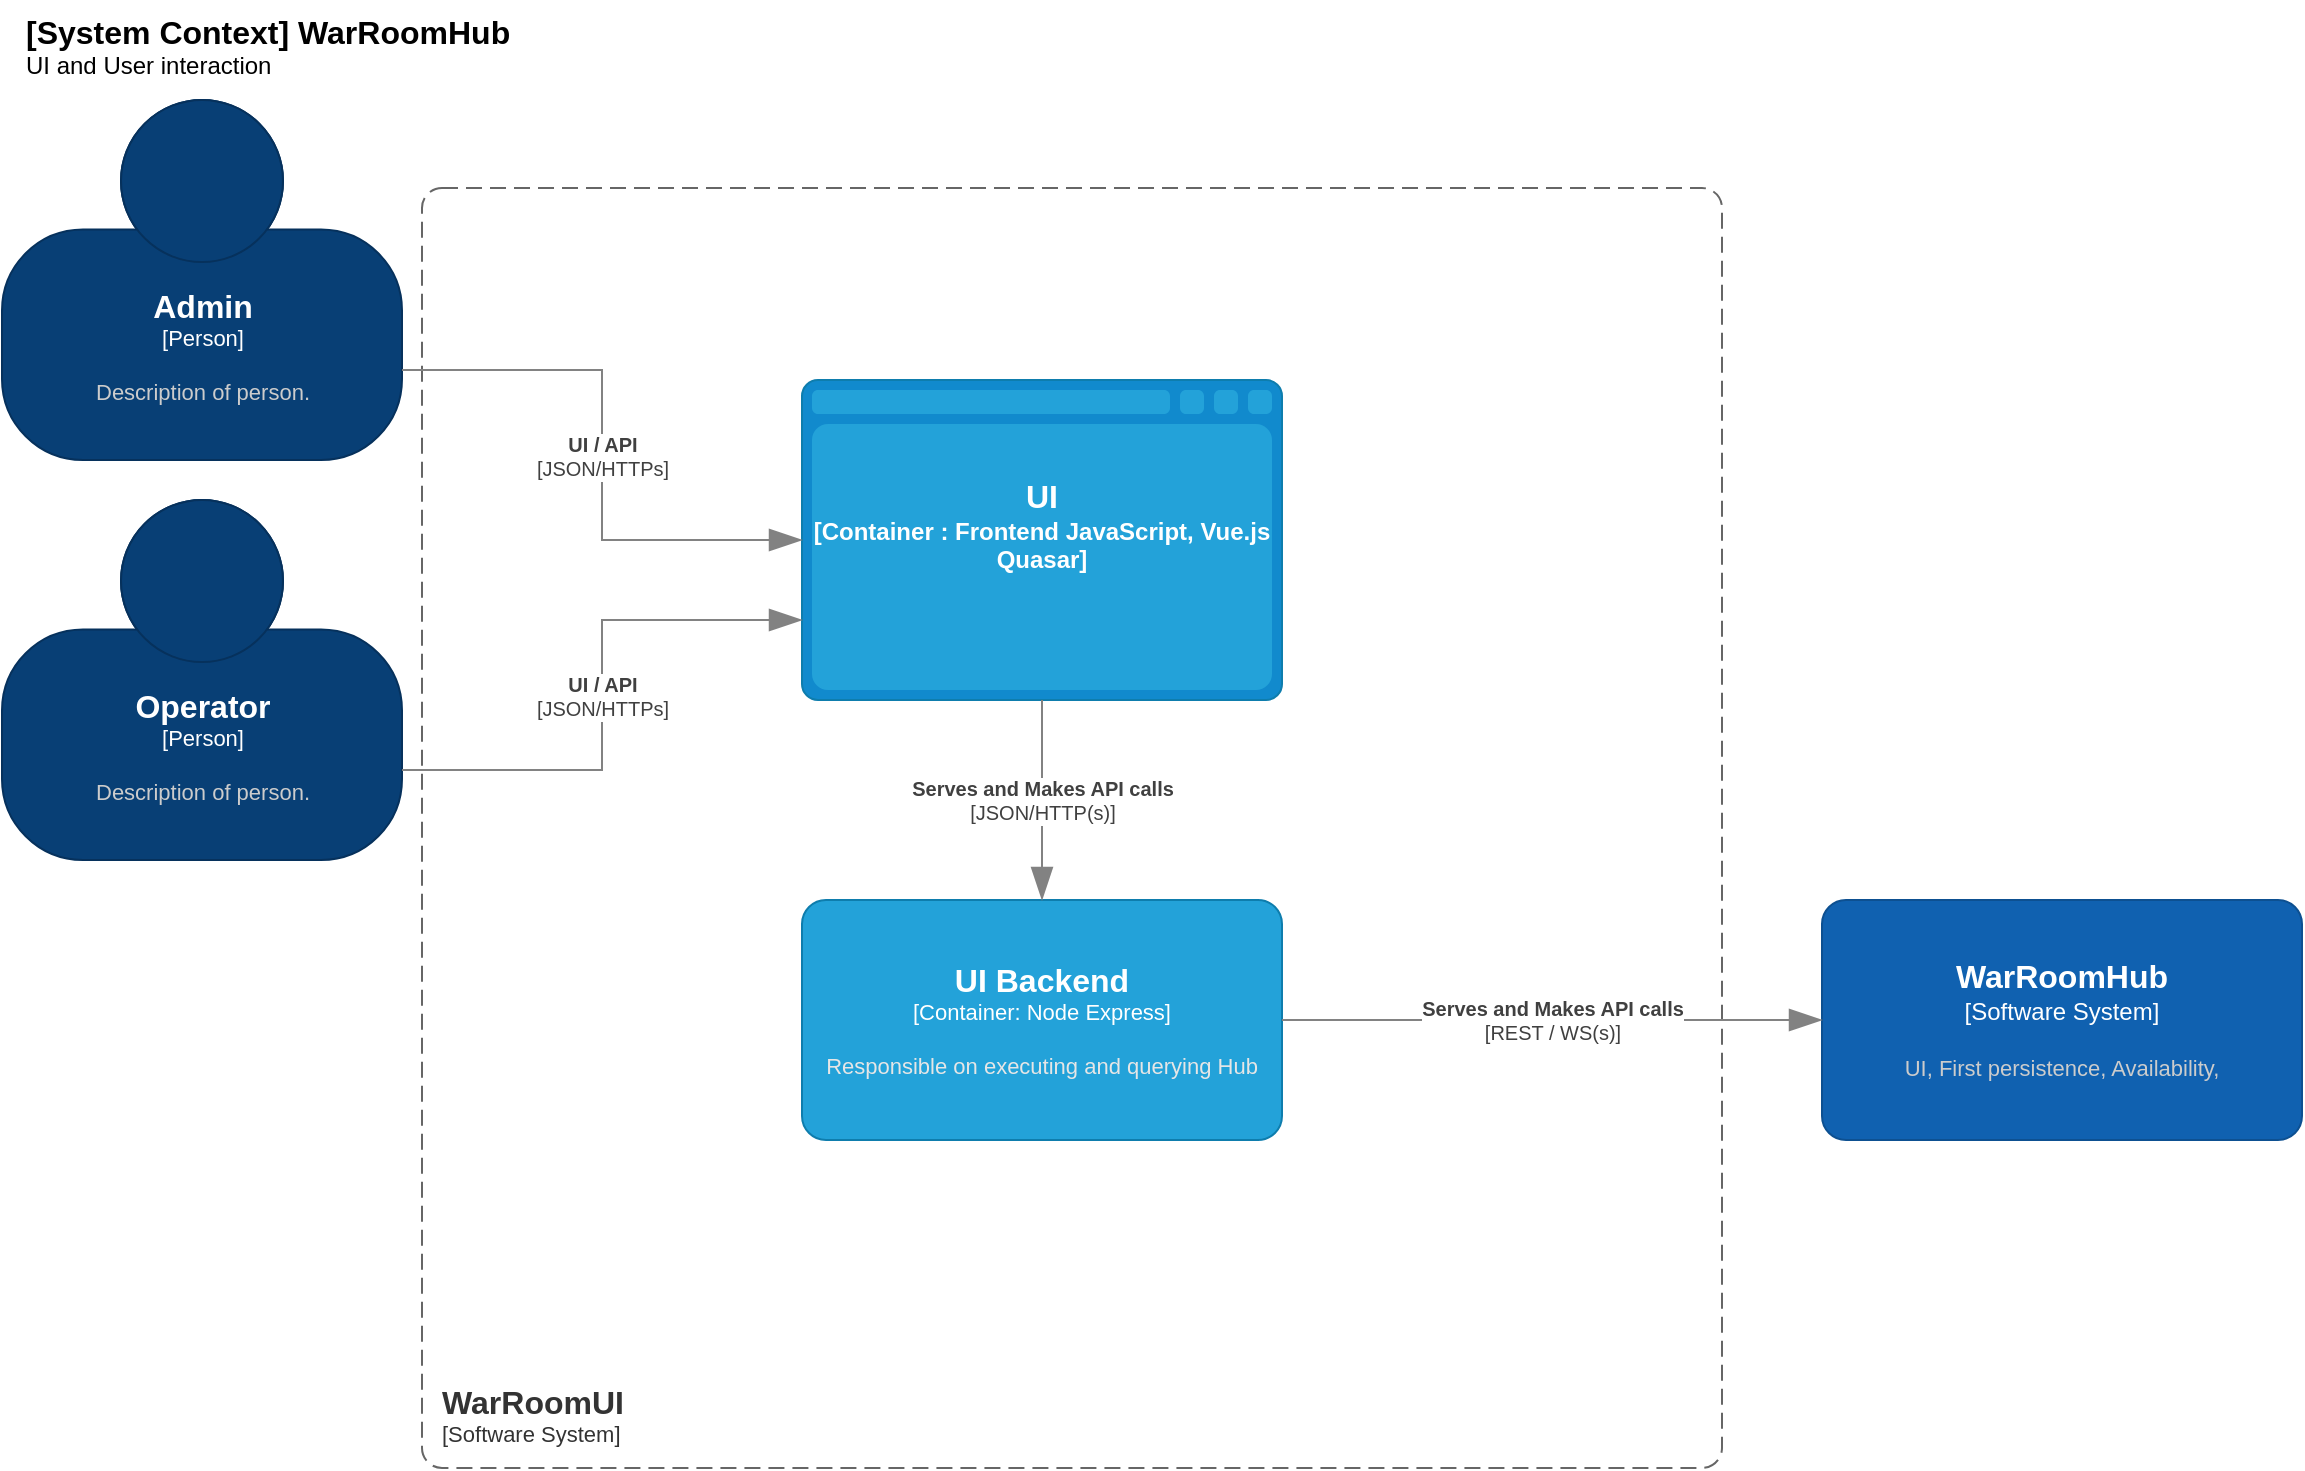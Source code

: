 <mxfile version="20.3.0" type="device" pages="2"><diagram id="u_OfgcG0_ZM1r3AYdj4I" name="C4 WarRoom"><mxGraphModel dx="1566" dy="1140" grid="1" gridSize="10" guides="1" tooltips="1" connect="1" arrows="1" fold="1" page="1" pageScale="1" pageWidth="1169" pageHeight="827" math="0" shadow="0"><root><mxCell id="0"/><mxCell id="ssvnV5FWgjen96bFT_92-1" value="SC - WarRoom Hub" parent="0" visible="0"/><object placeholders="1" c4Name="WarRoomHub" c4Type="SystemScopeBoundary" c4Application="Software System" label="&lt;font style=&quot;font-size: 16px&quot;&gt;&lt;b&gt;&lt;div style=&quot;text-align: left&quot;&gt;%c4Name%&lt;/div&gt;&lt;/b&gt;&lt;/font&gt;&lt;div style=&quot;text-align: left&quot;&gt;[%c4Application%]&lt;/div&gt;" id="ssvnV5FWgjen96bFT_92-4"><mxCell style="rounded=1;fontSize=11;whiteSpace=wrap;html=1;dashed=1;arcSize=20;fillColor=none;strokeColor=#666666;fontColor=#333333;labelBackgroundColor=none;align=left;verticalAlign=bottom;labelBorderColor=none;spacingTop=0;spacing=10;dashPattern=8 4;metaEdit=1;rotatable=0;perimeter=rectanglePerimeter;noLabel=0;labelPadding=0;allowArrows=0;connectable=0;expand=0;recursiveResize=0;editable=1;pointerEvents=0;absoluteArcSize=1;points=[[0.25,0,0],[0.5,0,0],[0.75,0,0],[1,0.25,0],[1,0.5,0],[1,0.75,0],[0.75,1,0],[0.5,1,0],[0.25,1,0],[0,0.75,0],[0,0.5,0],[0,0.25,0]];" parent="ssvnV5FWgjen96bFT_92-1" vertex="1"><mxGeometry x="270" y="104" width="860" height="496" as="geometry"/></mxCell></object><object placeholders="1" c4Name="[System Context] WarRoomHub" c4Type="ContainerScopeBoundary" c4Description="Diagram short description" label="&lt;font style=&quot;font-size: 16px&quot;&gt;&lt;b&gt;&lt;div style=&quot;text-align: left&quot;&gt;%c4Name%&lt;/div&gt;&lt;/b&gt;&lt;/font&gt;&lt;div style=&quot;text-align: left&quot;&gt;%c4Description%&lt;/div&gt;" id="ssvnV5FWgjen96bFT_92-5"><mxCell style="text;html=1;strokeColor=none;fillColor=none;align=left;verticalAlign=top;whiteSpace=wrap;rounded=0;metaEdit=1;allowArrows=0;resizable=1;rotatable=0;connectable=0;recursiveResize=0;expand=0;pointerEvents=0;points=[[0.25,0,0],[0.5,0,0],[0.75,0,0],[1,0.25,0],[1,0.5,0],[1,0.75,0],[0.75,1,0],[0.5,1,0],[0.25,1,0],[0,0.75,0],[0,0.5,0],[0,0.25,0]];" parent="ssvnV5FWgjen96bFT_92-1" vertex="1"><mxGeometry x="20" y="10" width="260" height="40" as="geometry"/></mxCell></object><object placeholders="1" c4Type="Database" c4Container="Container " c4Technology="MongoDB" c4Description="Store the states of DataHub" label="&lt;font style=&quot;font-size: 16px&quot;&gt;&lt;b&gt;%c4Type%&lt;/font&gt;&lt;div&gt;[%c4Container%:&amp;nbsp;%c4Technology%]&lt;/div&gt;&lt;br&gt;&lt;div&gt;&lt;font style=&quot;font-size: 11px&quot;&gt;&lt;font color=&quot;#E6E6E6&quot;&gt;%c4Description%&lt;/font&gt;&lt;/div&gt;" id="ssvnV5FWgjen96bFT_92-6"><mxCell style="shape=cylinder3;size=15;whiteSpace=wrap;html=1;boundedLbl=1;rounded=0;labelBackgroundColor=none;fillColor=#23A2D9;fontSize=12;fontColor=#ffffff;align=center;strokeColor=#0E7DAD;metaEdit=1;points=[[0.5,0,0],[1,0.25,0],[1,0.5,0],[1,0.75,0],[0.5,1,0],[0,0.75,0],[0,0.5,0],[0,0.25,0]];resizable=0;" parent="ssvnV5FWgjen96bFT_92-1" vertex="1"><mxGeometry x="390" y="124" width="240" height="120" as="geometry"/></mxCell></object><object placeholders="1" c4Name="WarRoomHUB" c4Type="Container" c4Technology="Node Express" c4Description="Responsible Querying and Execute - Query model in CQRS" label="&lt;font style=&quot;font-size: 16px&quot;&gt;&lt;b&gt;%c4Name%&lt;/b&gt;&lt;/font&gt;&lt;div&gt;[%c4Type%: %c4Technology%]&lt;/div&gt;&lt;br&gt;&lt;div&gt;&lt;font style=&quot;font-size: 11px&quot;&gt;&lt;font color=&quot;#E6E6E6&quot;&gt;%c4Description%&lt;/font&gt;&lt;/div&gt;" id="ssvnV5FWgjen96bFT_92-7"><mxCell style="rounded=1;whiteSpace=wrap;html=1;fontSize=11;labelBackgroundColor=none;fillColor=#23A2D9;fontColor=#ffffff;align=center;arcSize=10;strokeColor=#0E7DAD;metaEdit=1;resizable=0;points=[[0.25,0,0],[0.5,0,0],[0.75,0,0],[1,0.25,0],[1,0.5,0],[1,0.75,0],[0.75,1,0],[0.5,1,0],[0.25,1,0],[0,0.75,0],[0,0.5,0],[0,0.25,0]];" parent="ssvnV5FWgjen96bFT_92-1" vertex="1"><mxGeometry x="390" y="360" width="240" height="120" as="geometry"/></mxCell></object><object placeholders="1" c4Type="Queue" c4Container="Container " c4Technology="RabbitMQ" c4Description="Doing messageing and routing" label="&lt;font style=&quot;font-size: 16px&quot;&gt;&lt;b&gt;%c4Type%&lt;/font&gt;&lt;div&gt;[%c4Container%:&amp;nbsp;%c4Technology%]&lt;/div&gt;&lt;br&gt;&lt;div&gt;&lt;font style=&quot;font-size: 11px&quot;&gt;&lt;font color=&quot;#E6E6E6&quot;&gt;%c4Description%&lt;/font&gt;&lt;/div&gt;" id="ssvnV5FWgjen96bFT_92-8"><mxCell style="shape=cylinder3;size=15;direction=south;whiteSpace=wrap;html=1;boundedLbl=1;rounded=0;labelBackgroundColor=none;fillColor=#23A2D9;fontSize=12;fontColor=#ffffff;align=center;strokeColor=#0E7DAD;metaEdit=1;points=[[0.5,0,0],[1,0.25,0],[1,0.5,0],[1,0.75,0],[0.5,1,0],[0,0.75,0],[0,0.5,0],[0,0.25,0]];resizable=0;" parent="ssvnV5FWgjen96bFT_92-1" vertex="1"><mxGeometry x="840" y="360" width="240" height="120" as="geometry"/></mxCell></object><object placeholders="1" c4Name="WarRoom UI" c4Type="Software System" c4Description="(UI) , First persistence, Availability, " label="&lt;font style=&quot;font-size: 16px&quot;&gt;&lt;b&gt;%c4Name%&lt;/b&gt;&lt;/font&gt;&lt;div&gt;[%c4Type%]&lt;/div&gt;&lt;br&gt;&lt;div&gt;&lt;font style=&quot;font-size: 11px&quot;&gt;&lt;font color=&quot;#cccccc&quot;&gt;%c4Description%&lt;/font&gt;&lt;/div&gt;" id="ssvnV5FWgjen96bFT_92-20"><mxCell style="rounded=1;whiteSpace=wrap;html=1;labelBackgroundColor=none;fillColor=#1061B0;fontColor=#ffffff;align=center;arcSize=10;strokeColor=#0D5091;metaEdit=1;resizable=0;points=[[0.25,0,0],[0.5,0,0],[0.75,0,0],[1,0.25,0],[1,0.5,0],[1,0.75,0],[0.75,1,0],[0.5,1,0],[0.25,1,0],[0,0.75,0],[0,0.5,0],[0,0.25,0]];" parent="ssvnV5FWgjen96bFT_92-1" vertex="1"><mxGeometry x="10" y="360" width="240" height="120" as="geometry"/></mxCell></object><object placeholders="1" c4Type="Relationship" c4Description="Consume" label="&lt;div style=&quot;text-align: left&quot;&gt;&lt;div style=&quot;text-align: center&quot;&gt;&lt;b&gt;%c4Description%&lt;/b&gt;&lt;/div&gt;" id="ssvnV5FWgjen96bFT_92-21"><mxCell style="endArrow=blockThin;html=1;fontSize=10;fontColor=#404040;strokeWidth=1;endFill=1;strokeColor=#828282;elbow=vertical;metaEdit=1;endSize=14;startSize=14;jumpStyle=arc;jumpSize=16;rounded=0;edgeStyle=orthogonalEdgeStyle;exitX=0.5;exitY=0;exitDx=0;exitDy=0;exitPerimeter=0;entryX=0.5;entryY=1;entryDx=0;entryDy=0;entryPerimeter=0;" parent="ssvnV5FWgjen96bFT_92-1" source="ssvnV5FWgjen96bFT_92-7" target="ssvnV5FWgjen96bFT_92-6" edge="1"><mxGeometry width="240" relative="1" as="geometry"><mxPoint x="540" y="358" as="sourcePoint"/><mxPoint x="740" y="254" as="targetPoint"/></mxGeometry></mxCell></object><object placeholders="1" c4Type="Relationship" c4Technology="REST / WS(s)" c4Description="Makes API calls" label="&lt;div style=&quot;text-align: left&quot;&gt;&lt;div style=&quot;text-align: center&quot;&gt;&lt;b&gt;%c4Description%&lt;/b&gt;&lt;/div&gt;&lt;div style=&quot;text-align: center&quot;&gt;[%c4Technology%]&lt;/div&gt;&lt;/div&gt;" id="ssvnV5FWgjen96bFT_92-22"><mxCell style="endArrow=blockThin;html=1;fontSize=10;fontColor=#404040;strokeWidth=1;endFill=1;strokeColor=#828282;elbow=vertical;metaEdit=1;endSize=14;startSize=14;jumpStyle=arc;jumpSize=16;rounded=0;edgeStyle=orthogonalEdgeStyle;exitX=1;exitY=0.5;exitDx=0;exitDy=0;exitPerimeter=0;entryX=0;entryY=0.5;entryDx=0;entryDy=0;entryPerimeter=0;" parent="ssvnV5FWgjen96bFT_92-1" source="ssvnV5FWgjen96bFT_92-20" target="ssvnV5FWgjen96bFT_92-7" edge="1"><mxGeometry width="240" relative="1" as="geometry"><mxPoint x="320" y="520" as="sourcePoint"/><mxPoint x="440" y="440" as="targetPoint"/></mxGeometry></mxCell></object><object placeholders="1" c4Name="Chain" c4Type="Software System" c4Description="Registery of seeds" label="&lt;font style=&quot;font-size: 16px&quot;&gt;&lt;b&gt;%c4Name%&lt;/b&gt;&lt;/font&gt;&lt;div&gt;[%c4Type%]&lt;/div&gt;&lt;br&gt;&lt;div&gt;&lt;font style=&quot;font-size: 11px&quot;&gt;&lt;font color=&quot;#cccccc&quot;&gt;%c4Description%&lt;/font&gt;&lt;/div&gt;" id="ssvnV5FWgjen96bFT_92-23"><mxCell style="rounded=1;whiteSpace=wrap;html=1;labelBackgroundColor=none;fillColor=#1061B0;fontColor=#ffffff;align=center;arcSize=10;strokeColor=#0D5091;metaEdit=1;resizable=0;points=[[0.25,0,0],[0.5,0,0],[0.75,0,0],[1,0.25,0],[1,0.5,0],[1,0.75,0],[0.75,1,0],[0.5,1,0],[0.25,1,0],[0,0.75,0],[0,0.5,0],[0,0.25,0]];" parent="ssvnV5FWgjen96bFT_92-1" vertex="1"><mxGeometry x="390" y="670" width="240" height="120" as="geometry"/></mxCell></object><object placeholders="1" c4Name="WarRoomHub" c4Type="Software System" c4Description="hub" label="&lt;font style=&quot;font-size: 16px&quot;&gt;&lt;b&gt;%c4Name%&lt;/b&gt;&lt;/font&gt;&lt;div&gt;[%c4Type%]&lt;/div&gt;&lt;br&gt;&lt;div&gt;&lt;font style=&quot;font-size: 11px&quot;&gt;&lt;font color=&quot;#cccccc&quot;&gt;%c4Description%&lt;/font&gt;&lt;/div&gt;" id="ssvnV5FWgjen96bFT_92-24"><mxCell style="rounded=1;whiteSpace=wrap;html=1;labelBackgroundColor=none;fillColor=#8C8496;fontColor=#ffffff;align=center;arcSize=10;strokeColor=#736782;metaEdit=1;resizable=0;points=[[0.25,0,0],[0.5,0,0],[0.75,0,0],[1,0.25,0],[1,0.5,0],[1,0.75,0],[0.75,1,0],[0.5,1,0],[0.25,1,0],[0,0.75,0],[0,0.5,0],[0,0.25,0]];" parent="ssvnV5FWgjen96bFT_92-1" vertex="1"><mxGeometry x="840" y="660" width="240" height="120" as="geometry"/></mxCell></object><object placeholders="1" c4Type="Relationship" c4Technology="JSON/HTTPs over TOR" c4Description="Makes API calls" label="&lt;div style=&quot;text-align: left&quot;&gt;&lt;div style=&quot;text-align: center&quot;&gt;&lt;b&gt;%c4Description%&lt;/b&gt;&lt;/div&gt;&lt;div style=&quot;text-align: center&quot;&gt;[%c4Technology%]&lt;/div&gt;&lt;/div&gt;" id="ssvnV5FWgjen96bFT_92-25"><mxCell style="endArrow=blockThin;html=1;fontSize=10;fontColor=#404040;strokeWidth=1;endFill=1;strokeColor=#828282;elbow=vertical;metaEdit=1;endSize=14;startSize=14;jumpStyle=arc;jumpSize=16;rounded=0;edgeStyle=orthogonalEdgeStyle;exitX=0.75;exitY=1;exitDx=0;exitDy=0;exitPerimeter=0;" parent="ssvnV5FWgjen96bFT_92-1" source="ssvnV5FWgjen96bFT_92-7" target="ssvnV5FWgjen96bFT_92-24" edge="1"><mxGeometry width="240" relative="1" as="geometry"><mxPoint x="810" y="500" as="sourcePoint"/><mxPoint x="980" y="140" as="targetPoint"/></mxGeometry></mxCell></object><object placeholders="1" c4Type="Relationship" c4Technology="JSON/HTTPs over TOR" c4Description="Makes API calls" label="&lt;div style=&quot;text-align: left&quot;&gt;&lt;div style=&quot;text-align: center&quot;&gt;&lt;b&gt;%c4Description%&lt;/b&gt;&lt;/div&gt;&lt;div style=&quot;text-align: center&quot;&gt;[%c4Technology%]&lt;/div&gt;&lt;/div&gt;" id="ssvnV5FWgjen96bFT_92-26"><mxCell style="endArrow=blockThin;html=1;fontSize=10;fontColor=#404040;strokeWidth=1;endFill=1;strokeColor=#828282;elbow=vertical;metaEdit=1;endSize=14;startSize=14;jumpStyle=arc;jumpSize=16;rounded=0;edgeStyle=orthogonalEdgeStyle;exitX=0.5;exitY=1;exitDx=0;exitDy=0;exitPerimeter=0;entryX=0.5;entryY=0;entryDx=0;entryDy=0;entryPerimeter=0;" parent="ssvnV5FWgjen96bFT_92-1" source="ssvnV5FWgjen96bFT_92-7" target="ssvnV5FWgjen96bFT_92-23" edge="1"><mxGeometry width="240" relative="1" as="geometry"><mxPoint x="660" y="560" as="sourcePoint"/><mxPoint x="880" y="770" as="targetPoint"/></mxGeometry></mxCell></object><object placeholders="1" c4Name="WarRoomHubWorker" c4Type="Container" c4Technology="Python3" c4Description="Responsible Execute - Command model in CQRS" label="&lt;font style=&quot;font-size: 16px&quot;&gt;&lt;b&gt;%c4Name%&lt;/b&gt;&lt;/font&gt;&lt;div&gt;[%c4Type%: %c4Technology%]&lt;/div&gt;&lt;br&gt;&lt;div&gt;&lt;font style=&quot;font-size: 11px&quot;&gt;&lt;font color=&quot;#E6E6E6&quot;&gt;%c4Description%&lt;/font&gt;&lt;/div&gt;" id="y9ebC92qbpv1-Abdoqea-1"><mxCell style="rounded=1;whiteSpace=wrap;html=1;fontSize=11;labelBackgroundColor=none;fillColor=#23A2D9;fontColor=#ffffff;align=center;arcSize=10;strokeColor=#0E7DAD;metaEdit=1;resizable=0;points=[[0.25,0,0],[0.5,0,0],[0.75,0,0],[1,0.25,0],[1,0.5,0],[1,0.75,0],[0.75,1,0],[0.5,1,0],[0.25,1,0],[0,0.75,0],[0,0.5,0],[0,0.25,0]];" vertex="1" parent="ssvnV5FWgjen96bFT_92-1"><mxGeometry x="840" y="124" width="240" height="120" as="geometry"/></mxCell></object><object placeholders="1" c4Type="Relationship" c4Description="Store / Consume" label="&lt;div style=&quot;text-align: left&quot;&gt;&lt;div style=&quot;text-align: center&quot;&gt;&lt;b&gt;%c4Description%&lt;/b&gt;&lt;/div&gt;" id="y9ebC92qbpv1-Abdoqea-3"><mxCell style="endArrow=blockThin;html=1;fontSize=10;fontColor=#404040;strokeWidth=1;endFill=1;strokeColor=#828282;elbow=vertical;metaEdit=1;endSize=14;startSize=14;jumpStyle=arc;jumpSize=16;rounded=0;edgeStyle=orthogonalEdgeStyle;exitX=0;exitY=0.5;exitDx=0;exitDy=0;exitPerimeter=0;entryX=1;entryY=0.5;entryDx=0;entryDy=0;entryPerimeter=0;" edge="1" parent="ssvnV5FWgjen96bFT_92-1" source="y9ebC92qbpv1-Abdoqea-1" target="ssvnV5FWgjen96bFT_92-6"><mxGeometry width="240" relative="1" as="geometry"><mxPoint x="440" y="430" as="sourcePoint"/><mxPoint x="440" y="254" as="targetPoint"/></mxGeometry></mxCell></object><object placeholders="1" c4Type="Relationship" c4Technology="AMQ" c4Description="Make RPC calls" label="&lt;div style=&quot;text-align: left&quot;&gt;&lt;div style=&quot;text-align: center&quot;&gt;&lt;b&gt;%c4Description%&lt;/b&gt;&lt;/div&gt;&lt;div style=&quot;text-align: center&quot;&gt;[%c4Technology%]&lt;/div&gt;&lt;/div&gt;" id="y9ebC92qbpv1-Abdoqea-5"><mxCell style="endArrow=blockThin;html=1;fontSize=10;fontColor=#404040;strokeWidth=1;endFill=1;strokeColor=#828282;elbow=vertical;metaEdit=1;endSize=14;startSize=14;jumpStyle=arc;jumpSize=16;rounded=0;edgeStyle=orthogonalEdgeStyle;exitX=1;exitY=0.5;exitDx=0;exitDy=0;exitPerimeter=0;entryX=0.5;entryY=1;entryDx=0;entryDy=0;entryPerimeter=0;" edge="1" parent="ssvnV5FWgjen96bFT_92-1" source="ssvnV5FWgjen96bFT_92-7" target="ssvnV5FWgjen96bFT_92-8"><mxGeometry width="240" relative="1" as="geometry"><mxPoint x="630" y="320" as="sourcePoint"/><mxPoint x="780" y="390" as="targetPoint"/></mxGeometry></mxCell></object><object placeholders="1" c4Type="Relationship" c4Technology="AMQ" c4Description="Make RPC calls" label="&lt;div style=&quot;text-align: left&quot;&gt;&lt;div style=&quot;text-align: center&quot;&gt;&lt;b&gt;%c4Description%&lt;/b&gt;&lt;/div&gt;&lt;div style=&quot;text-align: center&quot;&gt;[%c4Technology%]&lt;/div&gt;&lt;/div&gt;" id="y9ebC92qbpv1-Abdoqea-6"><mxCell style="endArrow=blockThin;html=1;fontSize=10;fontColor=#404040;strokeWidth=1;endFill=1;strokeColor=#828282;elbow=vertical;metaEdit=1;endSize=14;startSize=14;jumpStyle=arc;jumpSize=16;rounded=0;edgeStyle=orthogonalEdgeStyle;exitX=0;exitY=0.25;exitDx=0;exitDy=0;exitPerimeter=0;entryX=0.75;entryY=1;entryDx=0;entryDy=0;entryPerimeter=0;" edge="1" parent="ssvnV5FWgjen96bFT_92-1" source="ssvnV5FWgjen96bFT_92-8" target="y9ebC92qbpv1-Abdoqea-1"><mxGeometry width="240" relative="1" as="geometry"><mxPoint x="640" y="430" as="sourcePoint"/><mxPoint x="850" y="430" as="targetPoint"/></mxGeometry></mxCell></object><object placeholders="1" c4Type="Relationship" c4Technology="AMQ" c4Description="Publish notifications" label="&lt;div style=&quot;text-align: left&quot;&gt;&lt;div style=&quot;text-align: center&quot;&gt;&lt;b&gt;%c4Description%&lt;/b&gt;&lt;/div&gt;&lt;div style=&quot;text-align: center&quot;&gt;[%c4Technology%]&lt;/div&gt;&lt;/div&gt;" id="y9ebC92qbpv1-Abdoqea-7"><mxCell style="endArrow=blockThin;html=1;fontSize=10;fontColor=#404040;strokeWidth=1;endFill=1;strokeColor=#828282;elbow=vertical;metaEdit=1;endSize=14;startSize=14;jumpStyle=arc;jumpSize=16;rounded=0;edgeStyle=orthogonalEdgeStyle;exitX=0.25;exitY=1;exitDx=0;exitDy=0;exitPerimeter=0;entryX=0;entryY=0.75;entryDx=0;entryDy=0;entryPerimeter=0;" edge="1" parent="ssvnV5FWgjen96bFT_92-1" source="y9ebC92qbpv1-Abdoqea-1" target="ssvnV5FWgjen96bFT_92-8"><mxGeometry width="240" relative="1" as="geometry"><mxPoint x="650" y="440" as="sourcePoint"/><mxPoint x="860" y="440" as="targetPoint"/></mxGeometry></mxCell></object><mxCell id="hS_MyyKfmV9aMuHvE3Rn-7" value="SC - WarRoom UI" style="" parent="0"/><object placeholders="1" c4Type="Relationship" c4Technology="JSON/HTTPs" c4Description="UI / API" label="&lt;div style=&quot;text-align: left&quot;&gt;&lt;div style=&quot;text-align: center&quot;&gt;&lt;b&gt;%c4Description%&lt;/b&gt;&lt;/div&gt;&lt;div style=&quot;text-align: center&quot;&gt;[%c4Technology%]&lt;/div&gt;&lt;/div&gt;" id="hS_MyyKfmV9aMuHvE3Rn-11"><mxCell style="endArrow=blockThin;html=1;fontSize=10;fontColor=#404040;strokeWidth=1;endFill=1;strokeColor=#828282;elbow=vertical;metaEdit=1;endSize=14;startSize=14;jumpStyle=arc;jumpSize=16;rounded=0;edgeStyle=orthogonalEdgeStyle;exitX=1;exitY=0.75;exitDx=0;exitDy=0;exitPerimeter=0;entryX=0;entryY=0.75;entryDx=0;entryDy=0;entryPerimeter=0;" parent="hS_MyyKfmV9aMuHvE3Rn-7" source="hS_MyyKfmV9aMuHvE3Rn-2" target="hS_MyyKfmV9aMuHvE3Rn-3" edge="1"><mxGeometry width="240" relative="1" as="geometry"><mxPoint x="240" y="225" as="sourcePoint"/><mxPoint x="410" y="220" as="targetPoint"/></mxGeometry></mxCell></object><object placeholders="1" c4Name="WarRoomUI" c4Type="SystemScopeBoundary" c4Application="Software System" label="&lt;font style=&quot;font-size: 16px&quot;&gt;&lt;b&gt;&lt;div style=&quot;text-align: left&quot;&gt;%c4Name%&lt;/div&gt;&lt;/b&gt;&lt;/font&gt;&lt;div style=&quot;text-align: left&quot;&gt;[%c4Application%]&lt;/div&gt;" id="NDOxjmeWnPR3x2_A3d96-6"><mxCell style="rounded=1;fontSize=11;whiteSpace=wrap;html=1;dashed=1;arcSize=20;fillColor=none;strokeColor=#666666;fontColor=#333333;labelBackgroundColor=none;align=left;verticalAlign=bottom;labelBorderColor=none;spacingTop=0;spacing=10;dashPattern=8 4;metaEdit=1;rotatable=0;perimeter=rectanglePerimeter;noLabel=0;labelPadding=0;allowArrows=0;connectable=0;expand=0;recursiveResize=0;editable=1;pointerEvents=0;absoluteArcSize=1;points=[[0.25,0,0],[0.5,0,0],[0.75,0,0],[1,0.25,0],[1,0.5,0],[1,0.75,0],[0.75,1,0],[0.5,1,0],[0.25,1,0],[0,0.75,0],[0,0.5,0],[0,0.25,0]];" parent="hS_MyyKfmV9aMuHvE3Rn-7" vertex="1"><mxGeometry x="220" y="104" width="650" height="640" as="geometry"/></mxCell></object><object placeholders="1" c4Name="[System Context] WarRoomHub" c4Type="ContainerScopeBoundary" c4Description="UI and User interaction" label="&lt;font style=&quot;font-size: 16px&quot;&gt;&lt;b&gt;&lt;div style=&quot;text-align: left&quot;&gt;%c4Name%&lt;/div&gt;&lt;/b&gt;&lt;/font&gt;&lt;div style=&quot;text-align: left&quot;&gt;%c4Description%&lt;/div&gt;" id="NDOxjmeWnPR3x2_A3d96-7"><mxCell style="text;html=1;strokeColor=none;fillColor=none;align=left;verticalAlign=top;whiteSpace=wrap;rounded=0;metaEdit=1;allowArrows=0;resizable=1;rotatable=0;connectable=0;recursiveResize=0;expand=0;pointerEvents=0;points=[[0.25,0,0],[0.5,0,0],[0.75,0,0],[1,0.25,0],[1,0.5,0],[1,0.75,0],[0.75,1,0],[0.5,1,0],[0.25,1,0],[0,0.75,0],[0,0.5,0],[0,0.25,0]];" parent="hS_MyyKfmV9aMuHvE3Rn-7" vertex="1"><mxGeometry x="20" y="10" width="260" height="40" as="geometry"/></mxCell></object><object placeholders="1" c4Name="UI Backend" c4Type="Container" c4Technology="Node Express" c4Description="Responsible on executing and querying Hub" label="&lt;font style=&quot;font-size: 16px&quot;&gt;&lt;b&gt;%c4Name%&lt;/b&gt;&lt;/font&gt;&lt;div&gt;[%c4Type%: %c4Technology%]&lt;/div&gt;&lt;br&gt;&lt;div&gt;&lt;font style=&quot;font-size: 11px&quot;&gt;&lt;font color=&quot;#E6E6E6&quot;&gt;%c4Description%&lt;/font&gt;&lt;/div&gt;" id="NDOxjmeWnPR3x2_A3d96-11"><mxCell style="rounded=1;whiteSpace=wrap;html=1;fontSize=11;labelBackgroundColor=none;fillColor=#23A2D9;fontColor=#ffffff;align=center;arcSize=10;strokeColor=#0E7DAD;metaEdit=1;resizable=0;points=[[0.25,0,0],[0.5,0,0],[0.75,0,0],[1,0.25,0],[1,0.5,0],[1,0.75,0],[0.75,1,0],[0.5,1,0],[0.25,1,0],[0,0.75,0],[0,0.5,0],[0,0.25,0]];" parent="hS_MyyKfmV9aMuHvE3Rn-7" vertex="1"><mxGeometry x="410" y="460" width="240" height="120" as="geometry"/></mxCell></object><object placeholders="1" c4Type="UI" c4Container="Container " c4Technology="Frontend JavaScript, Vue.js Quasar" c4Description="" label="&lt;font style=&quot;font-size: 16px&quot;&gt;&lt;b&gt;%c4Type%&lt;/font&gt;&lt;div&gt;[%c4Container%:&amp;nbsp;%c4Technology%]&lt;/div&gt;&lt;br&gt;&lt;div&gt;&lt;font style=&quot;font-size: 11px&quot;&gt;&lt;font color=&quot;#E6E6E6&quot;&gt;%c4Description%&lt;/font&gt;&lt;/div&gt;" id="NDOxjmeWnPR3x2_A3d96-15"><mxCell style="shape=mxgraph.c4.webBrowserContainer2;whiteSpace=wrap;html=1;boundedLbl=1;rounded=0;labelBackgroundColor=none;strokeColor=#118ACD;fillColor=#23A2D9;strokeColor=#118ACD;strokeColor2=#0E7DAD;fontSize=12;fontColor=#ffffff;align=center;metaEdit=1;points=[[0.5,0,0],[1,0.25,0],[1,0.5,0],[1,0.75,0],[0.5,1,0],[0,0.75,0],[0,0.5,0],[0,0.25,0]];resizable=0;" parent="hS_MyyKfmV9aMuHvE3Rn-7" vertex="1"><mxGeometry x="410" y="200" width="240" height="160" as="geometry"/></mxCell></object><object placeholders="1" c4Type="Relationship" c4Technology="JSON/HTTP(s)" c4Description="Serves and Makes API calls" label="&lt;div style=&quot;text-align: left&quot;&gt;&lt;div style=&quot;text-align: center&quot;&gt;&lt;b&gt;%c4Description%&lt;/b&gt;&lt;/div&gt;&lt;div style=&quot;text-align: center&quot;&gt;[%c4Technology%]&lt;/div&gt;&lt;/div&gt;" id="NDOxjmeWnPR3x2_A3d96-16"><mxCell style="endArrow=blockThin;html=1;fontSize=10;fontColor=#404040;strokeWidth=1;endFill=1;strokeColor=#828282;elbow=vertical;metaEdit=1;endSize=14;startSize=14;jumpStyle=arc;jumpSize=16;rounded=0;edgeStyle=orthogonalEdgeStyle;exitX=0.5;exitY=1;exitDx=0;exitDy=0;exitPerimeter=0;entryX=0.5;entryY=0;entryDx=0;entryDy=0;entryPerimeter=0;" parent="hS_MyyKfmV9aMuHvE3Rn-7" source="NDOxjmeWnPR3x2_A3d96-15" target="NDOxjmeWnPR3x2_A3d96-11" edge="1"><mxGeometry width="240" relative="1" as="geometry"><mxPoint x="430" y="374" as="sourcePoint"/><mxPoint x="670" y="374" as="targetPoint"/></mxGeometry></mxCell></object><object placeholders="1" c4Name="WarRoomHub" c4Type="Software System" c4Description="UI, First persistence, Availability, " label="&lt;font style=&quot;font-size: 16px&quot;&gt;&lt;b&gt;%c4Name%&lt;/b&gt;&lt;/font&gt;&lt;div&gt;[%c4Type%]&lt;/div&gt;&lt;br&gt;&lt;div&gt;&lt;font style=&quot;font-size: 11px&quot;&gt;&lt;font color=&quot;#cccccc&quot;&gt;%c4Description%&lt;/font&gt;&lt;/div&gt;" id="NDOxjmeWnPR3x2_A3d96-29"><mxCell style="rounded=1;whiteSpace=wrap;html=1;labelBackgroundColor=none;fillColor=#1061B0;fontColor=#ffffff;align=center;arcSize=10;strokeColor=#0D5091;metaEdit=1;resizable=0;points=[[0.25,0,0],[0.5,0,0],[0.75,0,0],[1,0.25,0],[1,0.5,0],[1,0.75,0],[0.75,1,0],[0.5,1,0],[0.25,1,0],[0,0.75,0],[0,0.5,0],[0,0.25,0]];" parent="hS_MyyKfmV9aMuHvE3Rn-7" vertex="1"><mxGeometry x="920" y="460" width="240" height="120" as="geometry"/></mxCell></object><object placeholders="1" c4Name="Operator" c4Type="Person" c4Description="Description of person." label="&lt;font style=&quot;font-size: 16px&quot;&gt;&lt;b&gt;%c4Name%&lt;/b&gt;&lt;/font&gt;&lt;div&gt;[%c4Type%]&lt;/div&gt;&lt;br&gt;&lt;div&gt;&lt;font style=&quot;font-size: 11px&quot;&gt;&lt;font color=&quot;#cccccc&quot;&gt;%c4Description%&lt;/font&gt;&lt;/div&gt;" id="NDOxjmeWnPR3x2_A3d96-30"><mxCell style="html=1;fontSize=11;dashed=0;whitespace=wrap;fillColor=#083F75;strokeColor=#06315C;fontColor=#ffffff;shape=mxgraph.c4.person2;align=center;metaEdit=1;points=[[0.5,0,0],[1,0.5,0],[1,0.75,0],[0.75,1,0],[0.5,1,0],[0.25,1,0],[0,0.75,0],[0,0.5,0]];resizable=0;" parent="hS_MyyKfmV9aMuHvE3Rn-7" vertex="1"><mxGeometry x="10" y="260" width="200" height="180" as="geometry"/></mxCell></object><object placeholders="1" c4Name="Admin" c4Type="Person" c4Description="Description of person." label="&lt;font style=&quot;font-size: 16px&quot;&gt;&lt;b&gt;%c4Name%&lt;/b&gt;&lt;/font&gt;&lt;div&gt;[%c4Type%]&lt;/div&gt;&lt;br&gt;&lt;div&gt;&lt;font style=&quot;font-size: 11px&quot;&gt;&lt;font color=&quot;#cccccc&quot;&gt;%c4Description%&lt;/font&gt;&lt;/div&gt;" id="NDOxjmeWnPR3x2_A3d96-31"><mxCell style="html=1;fontSize=11;dashed=0;whitespace=wrap;fillColor=#083F75;strokeColor=#06315C;fontColor=#ffffff;shape=mxgraph.c4.person2;align=center;metaEdit=1;points=[[0.5,0,0],[1,0.5,0],[1,0.75,0],[0.75,1,0],[0.5,1,0],[0.25,1,0],[0,0.75,0],[0,0.5,0]];resizable=0;" parent="hS_MyyKfmV9aMuHvE3Rn-7" vertex="1"><mxGeometry x="10" y="60" width="200" height="180" as="geometry"/></mxCell></object><object placeholders="1" c4Type="Relationship" c4Technology="JSON/HTTPs" c4Description="UI / API" label="&lt;div style=&quot;text-align: left&quot;&gt;&lt;div style=&quot;text-align: center&quot;&gt;&lt;b&gt;%c4Description%&lt;/b&gt;&lt;/div&gt;&lt;div style=&quot;text-align: center&quot;&gt;[%c4Technology%]&lt;/div&gt;&lt;/div&gt;" id="NDOxjmeWnPR3x2_A3d96-32"><mxCell style="endArrow=blockThin;html=1;fontSize=10;fontColor=#404040;strokeWidth=1;endFill=1;strokeColor=#828282;elbow=vertical;metaEdit=1;endSize=14;startSize=14;jumpStyle=arc;jumpSize=16;rounded=0;edgeStyle=orthogonalEdgeStyle;exitX=1;exitY=0.75;exitDx=0;exitDy=0;exitPerimeter=0;" parent="hS_MyyKfmV9aMuHvE3Rn-7" source="NDOxjmeWnPR3x2_A3d96-31" target="NDOxjmeWnPR3x2_A3d96-15" edge="1"><mxGeometry width="240" relative="1" as="geometry"><mxPoint x="320" y="439" as="sourcePoint"/><mxPoint x="460" y="284" as="targetPoint"/></mxGeometry></mxCell></object><object placeholders="1" c4Type="Relationship" c4Technology="JSON/HTTPs" c4Description="UI / API" label="&lt;div style=&quot;text-align: left&quot;&gt;&lt;div style=&quot;text-align: center&quot;&gt;&lt;b&gt;%c4Description%&lt;/b&gt;&lt;/div&gt;&lt;div style=&quot;text-align: center&quot;&gt;[%c4Technology%]&lt;/div&gt;&lt;/div&gt;" id="NDOxjmeWnPR3x2_A3d96-33"><mxCell style="endArrow=blockThin;html=1;fontSize=10;fontColor=#404040;strokeWidth=1;endFill=1;strokeColor=#828282;elbow=vertical;metaEdit=1;endSize=14;startSize=14;jumpStyle=arc;jumpSize=16;rounded=0;edgeStyle=orthogonalEdgeStyle;exitX=1;exitY=0.75;exitDx=0;exitDy=0;exitPerimeter=0;entryX=0;entryY=0.75;entryDx=0;entryDy=0;entryPerimeter=0;" parent="hS_MyyKfmV9aMuHvE3Rn-7" source="NDOxjmeWnPR3x2_A3d96-30" target="NDOxjmeWnPR3x2_A3d96-15" edge="1"><mxGeometry width="240" relative="1" as="geometry"><mxPoint x="320" y="229" as="sourcePoint"/><mxPoint x="460" y="344" as="targetPoint"/></mxGeometry></mxCell></object><object placeholders="1" c4Type="Relationship" c4Technology="REST / WS(s)" c4Description="Serves and Makes API calls" label="&lt;div style=&quot;text-align: left&quot;&gt;&lt;div style=&quot;text-align: center&quot;&gt;&lt;b&gt;%c4Description%&lt;/b&gt;&lt;/div&gt;&lt;div style=&quot;text-align: center&quot;&gt;[%c4Technology%]&lt;/div&gt;&lt;/div&gt;" id="ssvnV5FWgjen96bFT_92-19"><mxCell style="endArrow=blockThin;html=1;fontSize=10;fontColor=#404040;strokeWidth=1;endFill=1;strokeColor=#828282;elbow=vertical;metaEdit=1;endSize=14;startSize=14;jumpStyle=arc;jumpSize=16;rounded=0;edgeStyle=orthogonalEdgeStyle;exitX=1;exitY=0.5;exitDx=0;exitDy=0;exitPerimeter=0;entryX=0;entryY=0.5;entryDx=0;entryDy=0;entryPerimeter=0;" parent="hS_MyyKfmV9aMuHvE3Rn-7" source="NDOxjmeWnPR3x2_A3d96-11" target="NDOxjmeWnPR3x2_A3d96-29" edge="1"><mxGeometry width="240" relative="1" as="geometry"><mxPoint x="480" y="418" as="sourcePoint"/><mxPoint x="620" y="418" as="targetPoint"/></mxGeometry></mxCell></object><mxCell id="1" value="System Context" style="" parent="0" visible="0"/><object placeholders="1" c4Name="[System Context] Civil War Room" c4Type="ContainerScopeBoundary" c4Description="Secure system for managing warroom for civilence" label="&lt;font style=&quot;font-size: 16px&quot;&gt;&lt;b&gt;&lt;div style=&quot;text-align: left&quot;&gt;%c4Name%&lt;/div&gt;&lt;/b&gt;&lt;/font&gt;&lt;div style=&quot;text-align: left&quot;&gt;%c4Description%&lt;/div&gt;" id="hS_MyyKfmV9aMuHvE3Rn-1"><mxCell style="text;html=1;strokeColor=none;fillColor=none;align=left;verticalAlign=top;whiteSpace=wrap;rounded=0;metaEdit=1;allowArrows=0;resizable=1;rotatable=0;connectable=0;recursiveResize=0;expand=0;pointerEvents=0;points=[[0.25,0,0],[0.5,0,0],[0.75,0,0],[1,0.25,0],[1,0.5,0],[1,0.75,0],[0.75,1,0],[0.5,1,0],[0.25,1,0],[0,0.75,0],[0,0.5,0],[0,0.25,0]];" parent="1" vertex="1"><mxGeometry x="10" y="10" width="370" height="40" as="geometry"/></mxCell></object><object placeholders="1" c4Name="Operator" c4Type="Person" c4Description="Description of person." label="&lt;font style=&quot;font-size: 16px&quot;&gt;&lt;b&gt;%c4Name%&lt;/b&gt;&lt;/font&gt;&lt;div&gt;[%c4Type%]&lt;/div&gt;&lt;br&gt;&lt;div&gt;&lt;font style=&quot;font-size: 11px&quot;&gt;&lt;font color=&quot;#cccccc&quot;&gt;%c4Description%&lt;/font&gt;&lt;/div&gt;" id="hS_MyyKfmV9aMuHvE3Rn-2"><mxCell style="html=1;fontSize=11;dashed=0;whitespace=wrap;fillColor=#083F75;strokeColor=#06315C;fontColor=#ffffff;shape=mxgraph.c4.person2;align=center;metaEdit=1;points=[[0.5,0,0],[1,0.5,0],[1,0.75,0],[0.75,1,0],[0.5,1,0],[0.25,1,0],[0,0.75,0],[0,0.5,0]];resizable=0;" parent="1" vertex="1"><mxGeometry x="30" y="290" width="200" height="180" as="geometry"/></mxCell></object><object placeholders="1" c4Name="WarRoomHub" c4Type="Software System" c4Description="Hub for connectivty" label="&lt;font style=&quot;font-size: 16px&quot;&gt;&lt;b&gt;%c4Name%&lt;/b&gt;&lt;/font&gt;&lt;div&gt;[%c4Type%]&lt;/div&gt;&lt;br&gt;&lt;div&gt;&lt;font style=&quot;font-size: 11px&quot;&gt;&lt;font color=&quot;#cccccc&quot;&gt;%c4Description%&lt;/font&gt;&lt;/div&gt;" id="hS_MyyKfmV9aMuHvE3Rn-3"><mxCell style="rounded=1;whiteSpace=wrap;html=1;labelBackgroundColor=none;fillColor=#1061B0;fontColor=#ffffff;align=center;arcSize=10;strokeColor=#0D5091;metaEdit=1;resizable=0;points=[[0.25,0,0],[0.5,0,0],[0.75,0,0],[1,0.25,0],[1,0.5,0],[1,0.75,0],[0.75,1,0],[0.5,1,0],[0.25,1,0],[0,0.75,0],[0,0.5,0],[0,0.25,0]];" parent="1" vertex="1"><mxGeometry x="380" y="450" width="240" height="120" as="geometry"/></mxCell></object><object placeholders="1" c4Name="Admin" c4Type="Person" c4Description="Description of person." label="&lt;font style=&quot;font-size: 16px&quot;&gt;&lt;b&gt;%c4Name%&lt;/b&gt;&lt;/font&gt;&lt;div&gt;[%c4Type%]&lt;/div&gt;&lt;br&gt;&lt;div&gt;&lt;font style=&quot;font-size: 11px&quot;&gt;&lt;font color=&quot;#cccccc&quot;&gt;%c4Description%&lt;/font&gt;&lt;/div&gt;" id="NDOxjmeWnPR3x2_A3d96-1"><mxCell style="html=1;fontSize=11;dashed=0;whitespace=wrap;fillColor=#083F75;strokeColor=#06315C;fontColor=#ffffff;shape=mxgraph.c4.person2;align=center;metaEdit=1;points=[[0.5,0,0],[1,0.5,0],[1,0.75,0],[0.75,1,0],[0.5,1,0],[0.25,1,0],[0,0.75,0],[0,0.5,0]];resizable=0;" parent="1" vertex="1"><mxGeometry x="30" y="80" width="200" height="180" as="geometry"/></mxCell></object><object placeholders="1" c4Name="WarRoomHub" c4Type="Software System" c4Description="hub" label="&lt;font style=&quot;font-size: 16px&quot;&gt;&lt;b&gt;%c4Name%&lt;/b&gt;&lt;/font&gt;&lt;div&gt;[%c4Type%]&lt;/div&gt;&lt;br&gt;&lt;div&gt;&lt;font style=&quot;font-size: 11px&quot;&gt;&lt;font color=&quot;#cccccc&quot;&gt;%c4Description%&lt;/font&gt;&lt;/div&gt;" id="NDOxjmeWnPR3x2_A3d96-2"><mxCell style="rounded=1;whiteSpace=wrap;html=1;labelBackgroundColor=none;fillColor=#8C8496;fontColor=#ffffff;align=center;arcSize=10;strokeColor=#736782;metaEdit=1;resizable=0;points=[[0.25,0,0],[0.5,0,0],[0.75,0,0],[1,0.25,0],[1,0.5,0],[1,0.75,0],[0.75,1,0],[0.5,1,0],[0.25,1,0],[0,0.75,0],[0,0.5,0],[0,0.25,0]];" parent="1" vertex="1"><mxGeometry x="830" y="550" width="240" height="120" as="geometry"/></mxCell></object><object placeholders="1" c4Type="Relationship" c4Technology="JSON/HTTPs" c4Description="UI / API" label="&lt;div style=&quot;text-align: left&quot;&gt;&lt;div style=&quot;text-align: center&quot;&gt;&lt;b&gt;%c4Description%&lt;/b&gt;&lt;/div&gt;&lt;div style=&quot;text-align: center&quot;&gt;[%c4Technology%]&lt;/div&gt;&lt;/div&gt;" id="NDOxjmeWnPR3x2_A3d96-3"><mxCell style="endArrow=blockThin;html=1;fontSize=10;fontColor=#404040;strokeWidth=1;endFill=1;strokeColor=#828282;elbow=vertical;metaEdit=1;endSize=14;startSize=14;jumpStyle=arc;jumpSize=16;rounded=0;edgeStyle=orthogonalEdgeStyle;exitX=1;exitY=0.75;exitDx=0;exitDy=0;exitPerimeter=0;entryX=0;entryY=0.25;entryDx=0;entryDy=0;entryPerimeter=0;" parent="1" source="NDOxjmeWnPR3x2_A3d96-1" target="NDOxjmeWnPR3x2_A3d96-19" edge="1"><mxGeometry width="240" relative="1" as="geometry"><mxPoint x="240" y="435" as="sourcePoint"/><mxPoint x="410" y="360" as="targetPoint"/></mxGeometry></mxCell></object><object placeholders="1" c4Type="Relationship" c4Technology="JSON/HTTPs over TOR" c4Description="Makes API calls" label="&lt;div style=&quot;text-align: left&quot;&gt;&lt;div style=&quot;text-align: center&quot;&gt;&lt;b&gt;%c4Description%&lt;/b&gt;&lt;/div&gt;&lt;div style=&quot;text-align: center&quot;&gt;[%c4Technology%]&lt;/div&gt;&lt;/div&gt;" id="NDOxjmeWnPR3x2_A3d96-4"><mxCell style="endArrow=blockThin;html=1;fontSize=10;fontColor=#404040;strokeWidth=1;endFill=1;strokeColor=#828282;elbow=vertical;metaEdit=1;endSize=14;startSize=14;jumpStyle=arc;jumpSize=16;rounded=0;edgeStyle=orthogonalEdgeStyle;exitX=1;exitY=0.75;exitDx=0;exitDy=0;exitPerimeter=0;entryX=0;entryY=0.5;entryDx=0;entryDy=0;entryPerimeter=0;" parent="1" source="hS_MyyKfmV9aMuHvE3Rn-3" target="NDOxjmeWnPR3x2_A3d96-2" edge="1"><mxGeometry width="240" relative="1" as="geometry"><mxPoint x="650" y="300" as="sourcePoint"/><mxPoint x="830" y="230" as="targetPoint"/></mxGeometry></mxCell></object><object placeholders="1" c4Name="WarRoom UI" c4Type="Software System" c4Description="(UI) , First persistence, Availability, " label="&lt;font style=&quot;font-size: 16px&quot;&gt;&lt;b&gt;%c4Name%&lt;/b&gt;&lt;/font&gt;&lt;div&gt;[%c4Type%]&lt;/div&gt;&lt;br&gt;&lt;div&gt;&lt;font style=&quot;font-size: 11px&quot;&gt;&lt;font color=&quot;#cccccc&quot;&gt;%c4Description%&lt;/font&gt;&lt;/div&gt;" id="NDOxjmeWnPR3x2_A3d96-19"><mxCell style="rounded=1;whiteSpace=wrap;html=1;labelBackgroundColor=none;fillColor=#1061B0;fontColor=#ffffff;align=center;arcSize=10;strokeColor=#0D5091;metaEdit=1;resizable=0;points=[[0.25,0,0],[0.5,0,0],[0.75,0,0],[1,0.25,0],[1,0.5,0],[1,0.75,0],[0.75,1,0],[0.5,1,0],[0.25,1,0],[0,0.75,0],[0,0.5,0],[0,0.25,0]];" parent="1" vertex="1"><mxGeometry x="380" y="250" width="240" height="120" as="geometry"/></mxCell></object><object placeholders="1" c4Type="Relationship" c4Technology="JSON/HTTPs" c4Description="UI / API" label="&lt;div style=&quot;text-align: left&quot;&gt;&lt;div style=&quot;text-align: center&quot;&gt;&lt;b&gt;%c4Description%&lt;/b&gt;&lt;/div&gt;&lt;div style=&quot;text-align: center&quot;&gt;[%c4Technology%]&lt;/div&gt;&lt;/div&gt;" id="NDOxjmeWnPR3x2_A3d96-21"><mxCell style="endArrow=blockThin;html=1;fontSize=10;fontColor=#404040;strokeWidth=1;endFill=1;strokeColor=#828282;elbow=vertical;metaEdit=1;endSize=14;startSize=14;jumpStyle=arc;jumpSize=16;rounded=0;edgeStyle=orthogonalEdgeStyle;exitX=1;exitY=0.75;exitDx=0;exitDy=0;exitPerimeter=0;entryX=0;entryY=0.75;entryDx=0;entryDy=0;entryPerimeter=0;" parent="1" source="hS_MyyKfmV9aMuHvE3Rn-2" target="NDOxjmeWnPR3x2_A3d96-19" edge="1"><mxGeometry width="240" relative="1" as="geometry"><mxPoint x="240" y="225" as="sourcePoint"/><mxPoint x="410" y="300" as="targetPoint"/></mxGeometry></mxCell></object><object placeholders="1" c4Type="Relationship" c4Technology="RestAPI HTTPS, WSS" c4Description="UI / API (n:1)" label="&lt;div style=&quot;text-align: left&quot;&gt;&lt;div style=&quot;text-align: center&quot;&gt;&lt;b&gt;%c4Description%&lt;/b&gt;&lt;/div&gt;&lt;div style=&quot;text-align: center&quot;&gt;[%c4Technology%]&lt;/div&gt;&lt;/div&gt;" id="NDOxjmeWnPR3x2_A3d96-22"><mxCell style="endArrow=blockThin;html=1;fontSize=10;fontColor=#404040;strokeWidth=1;endFill=1;strokeColor=#828282;elbow=vertical;metaEdit=1;endSize=14;startSize=14;jumpStyle=arc;jumpSize=16;rounded=0;edgeStyle=orthogonalEdgeStyle;exitX=0.5;exitY=1;exitDx=0;exitDy=0;exitPerimeter=0;entryX=0.5;entryY=0;entryDx=0;entryDy=0;entryPerimeter=0;" parent="1" source="NDOxjmeWnPR3x2_A3d96-19" target="hS_MyyKfmV9aMuHvE3Rn-3" edge="1"><mxGeometry width="240" relative="1" as="geometry"><mxPoint x="240" y="435" as="sourcePoint"/><mxPoint x="390" y="350" as="targetPoint"/></mxGeometry></mxCell></object><object placeholders="1" c4Type="Relationship" c4Technology="JSON/HTTPs over TOR" c4Description="Makes API calls" label="&lt;div style=&quot;text-align: left&quot;&gt;&lt;div style=&quot;text-align: center&quot;&gt;&lt;b&gt;%c4Description%&lt;/b&gt;&lt;/div&gt;&lt;div style=&quot;text-align: center&quot;&gt;[%c4Technology%]&lt;/div&gt;&lt;/div&gt;" id="NDOxjmeWnPR3x2_A3d96-23"><mxCell style="endArrow=blockThin;html=1;fontSize=10;fontColor=#404040;strokeWidth=1;endFill=1;strokeColor=#828282;elbow=vertical;metaEdit=1;endSize=14;startSize=14;jumpStyle=arc;jumpSize=16;rounded=0;edgeStyle=orthogonalEdgeStyle;exitX=1;exitY=0.25;exitDx=0;exitDy=0;exitPerimeter=0;entryX=0;entryY=0.75;entryDx=0;entryDy=0;entryPerimeter=0;" parent="1" source="hS_MyyKfmV9aMuHvE3Rn-3" target="RHguRf5OquV7eIecB6xF-2" edge="1"><mxGeometry width="240" relative="1" as="geometry"><mxPoint x="630" y="550" as="sourcePoint"/><mxPoint x="830" y="620" as="targetPoint"/></mxGeometry></mxCell></object><object placeholders="1" c4Name="Chain" c4Type="Software System" c4Description="WarRoomHub with enabled Chain Registery" label="&lt;font style=&quot;font-size: 16px&quot;&gt;&lt;b&gt;%c4Name%&lt;/b&gt;&lt;/font&gt;&lt;div&gt;[%c4Type%]&lt;/div&gt;&lt;br&gt;&lt;div&gt;&lt;font style=&quot;font-size: 11px&quot;&gt;&lt;font color=&quot;#cccccc&quot;&gt;%c4Description%&lt;/font&gt;&lt;/div&gt;" id="RHguRf5OquV7eIecB6xF-2"><mxCell style="rounded=1;whiteSpace=wrap;html=1;labelBackgroundColor=none;fillColor=#8C8496;fontColor=#ffffff;align=center;arcSize=10;strokeColor=#736782;metaEdit=1;resizable=0;points=[[0.25,0,0],[0.5,0,0],[0.75,0,0],[1,0.25,0],[1,0.5,0],[1,0.75,0],[0.75,1,0],[0.5,1,0],[0.25,1,0],[0,0.75,0],[0,0.5,0],[0,0.25,0]];" parent="1" vertex="1"><mxGeometry x="830" y="250" width="240" height="120" as="geometry"/></mxCell></object><object placeholders="1" c4Type="Relationship" c4Technology="JSON/HTTPs over Tor" c4Description="Makes API calls" label="&lt;div style=&quot;text-align: left&quot;&gt;&lt;div style=&quot;text-align: center&quot;&gt;&lt;b&gt;%c4Description%&lt;/b&gt;&lt;/div&gt;&lt;div style=&quot;text-align: center&quot;&gt;[%c4Technology%]&lt;/div&gt;&lt;/div&gt;" id="RHguRf5OquV7eIecB6xF-3"><mxCell style="endArrow=blockThin;html=1;fontSize=10;fontColor=#404040;strokeWidth=1;endFill=1;strokeColor=#828282;elbow=vertical;metaEdit=1;endSize=14;startSize=14;jumpStyle=arc;jumpSize=16;rounded=0;edgeStyle=orthogonalEdgeStyle;entryX=0.25;entryY=1;entryDx=0;entryDy=0;entryPerimeter=0;exitX=0.25;exitY=0;exitDx=0;exitDy=0;exitPerimeter=0;" parent="1" source="NDOxjmeWnPR3x2_A3d96-2" target="RHguRf5OquV7eIecB6xF-2" edge="1"><mxGeometry width="240" relative="1" as="geometry"><mxPoint x="800" y="460" as="sourcePoint"/><mxPoint x="1040" y="460" as="targetPoint"/></mxGeometry></mxCell></object></root></mxGraphModel></diagram><diagram id="KtP1gWSUl7qNnKPULLvG" name="ERD"><mxGraphModel dx="1851" dy="1347" grid="1" gridSize="10" guides="1" tooltips="1" connect="1" arrows="1" fold="1" page="1" pageScale="1" pageWidth="1169" pageHeight="827" math="0" shadow="0"><root><mxCell id="0"/><mxCell id="1" parent="0"/><mxCell id="VpaH4d85y0x_BCFYF89J-2" value="ACL" style="shape=table;startSize=30;container=1;collapsible=1;childLayout=tableLayout;fixedRows=1;rowLines=0;fontStyle=1;align=center;resizeLast=1;" vertex="1" parent="1"><mxGeometry x="760" y="60" width="260" height="280" as="geometry"/></mxCell><mxCell id="VpaH4d85y0x_BCFYF89J-3" value="" style="shape=tableRow;horizontal=0;startSize=0;swimlaneHead=0;swimlaneBody=0;fillColor=none;collapsible=0;dropTarget=0;points=[[0,0.5],[1,0.5]];portConstraint=eastwest;top=0;left=0;right=0;bottom=1;" vertex="1" parent="VpaH4d85y0x_BCFYF89J-2"><mxGeometry y="30" width="260" height="30" as="geometry"/></mxCell><mxCell id="VpaH4d85y0x_BCFYF89J-4" value="PK" style="shape=partialRectangle;connectable=0;fillColor=none;top=0;left=0;bottom=0;right=0;fontStyle=1;overflow=hidden;" vertex="1" parent="VpaH4d85y0x_BCFYF89J-3"><mxGeometry width="30" height="30" as="geometry"><mxRectangle width="30" height="30" as="alternateBounds"/></mxGeometry></mxCell><mxCell id="VpaH4d85y0x_BCFYF89J-5" value="UniqueID" style="shape=partialRectangle;connectable=0;fillColor=none;top=0;left=0;bottom=0;right=0;align=left;spacingLeft=6;fontStyle=5;overflow=hidden;" vertex="1" parent="VpaH4d85y0x_BCFYF89J-3"><mxGeometry x="30" width="230" height="30" as="geometry"><mxRectangle width="230" height="30" as="alternateBounds"/></mxGeometry></mxCell><mxCell id="VpaH4d85y0x_BCFYF89J-6" value="" style="shape=tableRow;horizontal=0;startSize=0;swimlaneHead=0;swimlaneBody=0;fillColor=none;collapsible=0;dropTarget=0;points=[[0,0.5],[1,0.5]];portConstraint=eastwest;top=0;left=0;right=0;bottom=0;" vertex="1" parent="VpaH4d85y0x_BCFYF89J-2"><mxGeometry y="60" width="260" height="30" as="geometry"/></mxCell><mxCell id="VpaH4d85y0x_BCFYF89J-7" value="" style="shape=partialRectangle;connectable=0;fillColor=none;top=0;left=0;bottom=0;right=0;editable=1;overflow=hidden;" vertex="1" parent="VpaH4d85y0x_BCFYF89J-6"><mxGeometry width="30" height="30" as="geometry"><mxRectangle width="30" height="30" as="alternateBounds"/></mxGeometry></mxCell><mxCell id="VpaH4d85y0x_BCFYF89J-8" value="Subject - userPuK, role, group" style="shape=partialRectangle;connectable=0;fillColor=none;top=0;left=0;bottom=0;right=0;align=left;spacingLeft=6;overflow=hidden;" vertex="1" parent="VpaH4d85y0x_BCFYF89J-6"><mxGeometry x="30" width="230" height="30" as="geometry"><mxRectangle width="230" height="30" as="alternateBounds"/></mxGeometry></mxCell><mxCell id="SFIZbmmhic4TzOycZcV1-67" style="shape=tableRow;horizontal=0;startSize=0;swimlaneHead=0;swimlaneBody=0;fillColor=none;collapsible=0;dropTarget=0;points=[[0,0.5],[1,0.5]];portConstraint=eastwest;top=0;left=0;right=0;bottom=0;" vertex="1" parent="VpaH4d85y0x_BCFYF89J-2"><mxGeometry y="90" width="260" height="30" as="geometry"/></mxCell><mxCell id="SFIZbmmhic4TzOycZcV1-68" style="shape=partialRectangle;connectable=0;fillColor=none;top=0;left=0;bottom=0;right=0;editable=1;overflow=hidden;" vertex="1" parent="SFIZbmmhic4TzOycZcV1-67"><mxGeometry width="30" height="30" as="geometry"><mxRectangle width="30" height="30" as="alternateBounds"/></mxGeometry></mxCell><mxCell id="SFIZbmmhic4TzOycZcV1-69" value="Resource" style="shape=partialRectangle;connectable=0;fillColor=none;top=0;left=0;bottom=0;right=0;align=left;spacingLeft=6;overflow=hidden;" vertex="1" parent="SFIZbmmhic4TzOycZcV1-67"><mxGeometry x="30" width="230" height="30" as="geometry"><mxRectangle width="230" height="30" as="alternateBounds"/></mxGeometry></mxCell><mxCell id="VpaH4d85y0x_BCFYF89J-12" value="" style="shape=tableRow;horizontal=0;startSize=0;swimlaneHead=0;swimlaneBody=0;fillColor=none;collapsible=0;dropTarget=0;points=[[0,0.5],[1,0.5]];portConstraint=eastwest;top=0;left=0;right=0;bottom=0;" vertex="1" parent="VpaH4d85y0x_BCFYF89J-2"><mxGeometry y="120" width="260" height="30" as="geometry"/></mxCell><mxCell id="VpaH4d85y0x_BCFYF89J-13" value="" style="shape=partialRectangle;connectable=0;fillColor=none;top=0;left=0;bottom=0;right=0;editable=1;overflow=hidden;" vertex="1" parent="VpaH4d85y0x_BCFYF89J-12"><mxGeometry width="30" height="30" as="geometry"><mxRectangle width="30" height="30" as="alternateBounds"/></mxGeometry></mxCell><mxCell id="VpaH4d85y0x_BCFYF89J-14" value="Permission" style="shape=partialRectangle;connectable=0;fillColor=none;top=0;left=0;bottom=0;right=0;align=left;spacingLeft=6;overflow=hidden;" vertex="1" parent="VpaH4d85y0x_BCFYF89J-12"><mxGeometry x="30" width="230" height="30" as="geometry"><mxRectangle width="230" height="30" as="alternateBounds"/></mxGeometry></mxCell><mxCell id="VqiDCdWe539bKEudNltg-38" style="shape=tableRow;horizontal=0;startSize=0;swimlaneHead=0;swimlaneBody=0;fillColor=none;collapsible=0;dropTarget=0;points=[[0,0.5],[1,0.5]];portConstraint=eastwest;top=0;left=0;right=0;bottom=0;" vertex="1" parent="VpaH4d85y0x_BCFYF89J-2"><mxGeometry y="150" width="260" height="30" as="geometry"/></mxCell><mxCell id="VqiDCdWe539bKEudNltg-39" style="shape=partialRectangle;connectable=0;fillColor=none;top=0;left=0;bottom=0;right=0;editable=1;overflow=hidden;" vertex="1" parent="VqiDCdWe539bKEudNltg-38"><mxGeometry width="30" height="30" as="geometry"><mxRectangle width="30" height="30" as="alternateBounds"/></mxGeometry></mxCell><mxCell id="VqiDCdWe539bKEudNltg-40" value="Type" style="shape=partialRectangle;connectable=0;fillColor=none;top=0;left=0;bottom=0;right=0;align=left;spacingLeft=6;overflow=hidden;" vertex="1" parent="VqiDCdWe539bKEudNltg-38"><mxGeometry x="30" width="230" height="30" as="geometry"><mxRectangle width="230" height="30" as="alternateBounds"/></mxGeometry></mxCell><mxCell id="VqiDCdWe539bKEudNltg-41" style="shape=tableRow;horizontal=0;startSize=0;swimlaneHead=0;swimlaneBody=0;fillColor=none;collapsible=0;dropTarget=0;points=[[0,0.5],[1,0.5]];portConstraint=eastwest;top=0;left=0;right=0;bottom=0;" vertex="1" parent="VpaH4d85y0x_BCFYF89J-2"><mxGeometry y="180" width="260" height="30" as="geometry"/></mxCell><mxCell id="VqiDCdWe539bKEudNltg-42" style="shape=partialRectangle;connectable=0;fillColor=none;top=0;left=0;bottom=0;right=0;editable=1;overflow=hidden;" vertex="1" parent="VqiDCdWe539bKEudNltg-41"><mxGeometry width="30" height="30" as="geometry"><mxRectangle width="30" height="30" as="alternateBounds"/></mxGeometry></mxCell><mxCell id="VqiDCdWe539bKEudNltg-43" value="srcEventSourceId" style="shape=partialRectangle;connectable=0;fillColor=none;top=0;left=0;bottom=0;right=0;align=left;spacingLeft=6;overflow=hidden;" vertex="1" parent="VqiDCdWe539bKEudNltg-41"><mxGeometry x="30" width="230" height="30" as="geometry"><mxRectangle width="230" height="30" as="alternateBounds"/></mxGeometry></mxCell><mxCell id="VqiDCdWe539bKEudNltg-46" style="shape=tableRow;horizontal=0;startSize=0;swimlaneHead=0;swimlaneBody=0;fillColor=none;collapsible=0;dropTarget=0;points=[[0,0.5],[1,0.5]];portConstraint=eastwest;top=0;left=0;right=0;bottom=0;" vertex="1" parent="VpaH4d85y0x_BCFYF89J-2"><mxGeometry y="210" width="260" height="30" as="geometry"/></mxCell><mxCell id="VqiDCdWe539bKEudNltg-47" style="shape=partialRectangle;connectable=0;fillColor=none;top=0;left=0;bottom=0;right=0;editable=1;overflow=hidden;" vertex="1" parent="VqiDCdWe539bKEudNltg-46"><mxGeometry width="30" height="30" as="geometry"><mxRectangle width="30" height="30" as="alternateBounds"/></mxGeometry></mxCell><mxCell id="VqiDCdWe539bKEudNltg-48" value="createdAt" style="shape=partialRectangle;connectable=0;fillColor=none;top=0;left=0;bottom=0;right=0;align=left;spacingLeft=6;overflow=hidden;" vertex="1" parent="VqiDCdWe539bKEudNltg-46"><mxGeometry x="30" width="230" height="30" as="geometry"><mxRectangle width="230" height="30" as="alternateBounds"/></mxGeometry></mxCell><mxCell id="VqiDCdWe539bKEudNltg-49" style="shape=tableRow;horizontal=0;startSize=0;swimlaneHead=0;swimlaneBody=0;fillColor=none;collapsible=0;dropTarget=0;points=[[0,0.5],[1,0.5]];portConstraint=eastwest;top=0;left=0;right=0;bottom=0;" vertex="1" parent="VpaH4d85y0x_BCFYF89J-2"><mxGeometry y="240" width="260" height="30" as="geometry"/></mxCell><mxCell id="VqiDCdWe539bKEudNltg-50" style="shape=partialRectangle;connectable=0;fillColor=none;top=0;left=0;bottom=0;right=0;editable=1;overflow=hidden;" vertex="1" parent="VqiDCdWe539bKEudNltg-49"><mxGeometry width="30" height="30" as="geometry"><mxRectangle width="30" height="30" as="alternateBounds"/></mxGeometry></mxCell><mxCell id="VqiDCdWe539bKEudNltg-51" value="isActive" style="shape=partialRectangle;connectable=0;fillColor=none;top=0;left=0;bottom=0;right=0;align=left;spacingLeft=6;overflow=hidden;" vertex="1" parent="VqiDCdWe539bKEudNltg-49"><mxGeometry x="30" width="230" height="30" as="geometry"><mxRectangle width="230" height="30" as="alternateBounds"/></mxGeometry></mxCell><mxCell id="VpaH4d85y0x_BCFYF89J-16" value="WarRooms" style="shape=table;startSize=30;container=1;collapsible=1;childLayout=tableLayout;fixedRows=1;rowLines=0;fontStyle=1;align=center;resizeLast=1;" vertex="1" parent="1"><mxGeometry x="680" y="487" width="260" height="340" as="geometry"/></mxCell><mxCell id="VpaH4d85y0x_BCFYF89J-17" value="" style="shape=tableRow;horizontal=0;startSize=0;swimlaneHead=0;swimlaneBody=0;fillColor=none;collapsible=0;dropTarget=0;points=[[0,0.5],[1,0.5]];portConstraint=eastwest;top=0;left=0;right=0;bottom=1;" vertex="1" parent="VpaH4d85y0x_BCFYF89J-16"><mxGeometry y="30" width="260" height="30" as="geometry"/></mxCell><mxCell id="VpaH4d85y0x_BCFYF89J-18" value="PK" style="shape=partialRectangle;connectable=0;fillColor=none;top=0;left=0;bottom=0;right=0;fontStyle=1;overflow=hidden;" vertex="1" parent="VpaH4d85y0x_BCFYF89J-17"><mxGeometry width="30" height="30" as="geometry"><mxRectangle width="30" height="30" as="alternateBounds"/></mxGeometry></mxCell><mxCell id="VpaH4d85y0x_BCFYF89J-19" value="UniqueID" style="shape=partialRectangle;connectable=0;fillColor=none;top=0;left=0;bottom=0;right=0;align=left;spacingLeft=6;fontStyle=5;overflow=hidden;" vertex="1" parent="VpaH4d85y0x_BCFYF89J-17"><mxGeometry x="30" width="230" height="30" as="geometry"><mxRectangle width="230" height="30" as="alternateBounds"/></mxGeometry></mxCell><mxCell id="VpaH4d85y0x_BCFYF89J-20" value="" style="shape=tableRow;horizontal=0;startSize=0;swimlaneHead=0;swimlaneBody=0;fillColor=none;collapsible=0;dropTarget=0;points=[[0,0.5],[1,0.5]];portConstraint=eastwest;top=0;left=0;right=0;bottom=0;" vertex="1" parent="VpaH4d85y0x_BCFYF89J-16"><mxGeometry y="60" width="260" height="30" as="geometry"/></mxCell><mxCell id="VpaH4d85y0x_BCFYF89J-21" value="U" style="shape=partialRectangle;connectable=0;fillColor=none;top=0;left=0;bottom=0;right=0;editable=1;overflow=hidden;" vertex="1" parent="VpaH4d85y0x_BCFYF89J-20"><mxGeometry width="30" height="30" as="geometry"><mxRectangle width="30" height="30" as="alternateBounds"/></mxGeometry></mxCell><mxCell id="VpaH4d85y0x_BCFYF89J-22" value="name" style="shape=partialRectangle;connectable=0;fillColor=none;top=0;left=0;bottom=0;right=0;align=left;spacingLeft=6;overflow=hidden;" vertex="1" parent="VpaH4d85y0x_BCFYF89J-20"><mxGeometry x="30" width="230" height="30" as="geometry"><mxRectangle width="230" height="30" as="alternateBounds"/></mxGeometry></mxCell><mxCell id="VqiDCdWe539bKEudNltg-23" style="shape=tableRow;horizontal=0;startSize=0;swimlaneHead=0;swimlaneBody=0;fillColor=none;collapsible=0;dropTarget=0;points=[[0,0.5],[1,0.5]];portConstraint=eastwest;top=0;left=0;right=0;bottom=0;" vertex="1" parent="VpaH4d85y0x_BCFYF89J-16"><mxGeometry y="90" width="260" height="30" as="geometry"/></mxCell><mxCell id="VqiDCdWe539bKEudNltg-24" style="shape=partialRectangle;connectable=0;fillColor=none;top=0;left=0;bottom=0;right=0;editable=1;overflow=hidden;" vertex="1" parent="VqiDCdWe539bKEudNltg-23"><mxGeometry width="30" height="30" as="geometry"><mxRectangle width="30" height="30" as="alternateBounds"/></mxGeometry></mxCell><mxCell id="VqiDCdWe539bKEudNltg-25" value="publicKey" style="shape=partialRectangle;connectable=0;fillColor=none;top=0;left=0;bottom=0;right=0;align=left;spacingLeft=6;overflow=hidden;" vertex="1" parent="VqiDCdWe539bKEudNltg-23"><mxGeometry x="30" width="230" height="30" as="geometry"><mxRectangle width="230" height="30" as="alternateBounds"/></mxGeometry></mxCell><mxCell id="VqiDCdWe539bKEudNltg-26" style="shape=tableRow;horizontal=0;startSize=0;swimlaneHead=0;swimlaneBody=0;fillColor=none;collapsible=0;dropTarget=0;points=[[0,0.5],[1,0.5]];portConstraint=eastwest;top=0;left=0;right=0;bottom=0;" vertex="1" parent="VpaH4d85y0x_BCFYF89J-16"><mxGeometry y="120" width="260" height="30" as="geometry"/></mxCell><mxCell id="VqiDCdWe539bKEudNltg-27" style="shape=partialRectangle;connectable=0;fillColor=none;top=0;left=0;bottom=0;right=0;editable=1;overflow=hidden;" vertex="1" parent="VqiDCdWe539bKEudNltg-26"><mxGeometry width="30" height="30" as="geometry"><mxRectangle width="30" height="30" as="alternateBounds"/></mxGeometry></mxCell><mxCell id="VqiDCdWe539bKEudNltg-28" value="privateKey" style="shape=partialRectangle;connectable=0;fillColor=none;top=0;left=0;bottom=0;right=0;align=left;spacingLeft=6;overflow=hidden;" vertex="1" parent="VqiDCdWe539bKEudNltg-26"><mxGeometry x="30" width="230" height="30" as="geometry"><mxRectangle width="230" height="30" as="alternateBounds"/></mxGeometry></mxCell><mxCell id="VqiDCdWe539bKEudNltg-29" style="shape=tableRow;horizontal=0;startSize=0;swimlaneHead=0;swimlaneBody=0;fillColor=none;collapsible=0;dropTarget=0;points=[[0,0.5],[1,0.5]];portConstraint=eastwest;top=0;left=0;right=0;bottom=0;" vertex="1" parent="VpaH4d85y0x_BCFYF89J-16"><mxGeometry y="150" width="260" height="30" as="geometry"/></mxCell><mxCell id="VqiDCdWe539bKEudNltg-30" style="shape=partialRectangle;connectable=0;fillColor=none;top=0;left=0;bottom=0;right=0;editable=1;overflow=hidden;" vertex="1" parent="VqiDCdWe539bKEudNltg-29"><mxGeometry width="30" height="30" as="geometry"><mxRectangle width="30" height="30" as="alternateBounds"/></mxGeometry></mxCell><mxCell id="VqiDCdWe539bKEudNltg-31" value="admins: [userPuKfingerprint]" style="shape=partialRectangle;connectable=0;fillColor=none;top=0;left=0;bottom=0;right=0;align=left;spacingLeft=6;overflow=hidden;" vertex="1" parent="VqiDCdWe539bKEudNltg-29"><mxGeometry x="30" width="230" height="30" as="geometry"><mxRectangle width="230" height="30" as="alternateBounds"/></mxGeometry></mxCell><mxCell id="VqiDCdWe539bKEudNltg-32" style="shape=tableRow;horizontal=0;startSize=0;swimlaneHead=0;swimlaneBody=0;fillColor=none;collapsible=0;dropTarget=0;points=[[0,0.5],[1,0.5]];portConstraint=eastwest;top=0;left=0;right=0;bottom=0;" vertex="1" parent="VpaH4d85y0x_BCFYF89J-16"><mxGeometry y="180" width="260" height="30" as="geometry"/></mxCell><mxCell id="VqiDCdWe539bKEudNltg-33" style="shape=partialRectangle;connectable=0;fillColor=none;top=0;left=0;bottom=0;right=0;editable=1;overflow=hidden;" vertex="1" parent="VqiDCdWe539bKEudNltg-32"><mxGeometry width="30" height="30" as="geometry"><mxRectangle width="30" height="30" as="alternateBounds"/></mxGeometry></mxCell><mxCell id="VqiDCdWe539bKEudNltg-34" value="isPublic" style="shape=partialRectangle;connectable=0;fillColor=none;top=0;left=0;bottom=0;right=0;align=left;spacingLeft=6;overflow=hidden;" vertex="1" parent="VqiDCdWe539bKEudNltg-32"><mxGeometry x="30" width="230" height="30" as="geometry"><mxRectangle width="230" height="30" as="alternateBounds"/></mxGeometry></mxCell><mxCell id="VqiDCdWe539bKEudNltg-35" style="shape=tableRow;horizontal=0;startSize=0;swimlaneHead=0;swimlaneBody=0;fillColor=none;collapsible=0;dropTarget=0;points=[[0,0.5],[1,0.5]];portConstraint=eastwest;top=0;left=0;right=0;bottom=0;" vertex="1" parent="VpaH4d85y0x_BCFYF89J-16"><mxGeometry y="210" width="260" height="30" as="geometry"/></mxCell><mxCell id="VqiDCdWe539bKEudNltg-36" style="shape=partialRectangle;connectable=0;fillColor=none;top=0;left=0;bottom=0;right=0;editable=1;overflow=hidden;" vertex="1" parent="VqiDCdWe539bKEudNltg-35"><mxGeometry width="30" height="30" as="geometry"><mxRectangle width="30" height="30" as="alternateBounds"/></mxGeometry></mxCell><mxCell id="VqiDCdWe539bKEudNltg-37" value="isActive" style="shape=partialRectangle;connectable=0;fillColor=none;top=0;left=0;bottom=0;right=0;align=left;spacingLeft=6;overflow=hidden;" vertex="1" parent="VqiDCdWe539bKEudNltg-35"><mxGeometry x="30" width="230" height="30" as="geometry"><mxRectangle width="230" height="30" as="alternateBounds"/></mxGeometry></mxCell><mxCell id="VpaH4d85y0x_BCFYF89J-23" value="" style="shape=tableRow;horizontal=0;startSize=0;swimlaneHead=0;swimlaneBody=0;fillColor=none;collapsible=0;dropTarget=0;points=[[0,0.5],[1,0.5]];portConstraint=eastwest;top=0;left=0;right=0;bottom=0;" vertex="1" parent="VpaH4d85y0x_BCFYF89J-16"><mxGeometry y="240" width="260" height="30" as="geometry"/></mxCell><mxCell id="VpaH4d85y0x_BCFYF89J-24" value="" style="shape=partialRectangle;connectable=0;fillColor=none;top=0;left=0;bottom=0;right=0;editable=1;overflow=hidden;" vertex="1" parent="VpaH4d85y0x_BCFYF89J-23"><mxGeometry width="30" height="30" as="geometry"><mxRectangle width="30" height="30" as="alternateBounds"/></mxGeometry></mxCell><mxCell id="VpaH4d85y0x_BCFYF89J-25" value="createdAt" style="shape=partialRectangle;connectable=0;fillColor=none;top=0;left=0;bottom=0;right=0;align=left;spacingLeft=6;overflow=hidden;" vertex="1" parent="VpaH4d85y0x_BCFYF89J-23"><mxGeometry x="30" width="230" height="30" as="geometry"><mxRectangle width="230" height="30" as="alternateBounds"/></mxGeometry></mxCell><mxCell id="VpaH4d85y0x_BCFYF89J-26" value="" style="shape=tableRow;horizontal=0;startSize=0;swimlaneHead=0;swimlaneBody=0;fillColor=none;collapsible=0;dropTarget=0;points=[[0,0.5],[1,0.5]];portConstraint=eastwest;top=0;left=0;right=0;bottom=0;" vertex="1" parent="VpaH4d85y0x_BCFYF89J-16"><mxGeometry y="270" width="260" height="30" as="geometry"/></mxCell><mxCell id="VpaH4d85y0x_BCFYF89J-27" value="" style="shape=partialRectangle;connectable=0;fillColor=none;top=0;left=0;bottom=0;right=0;editable=1;overflow=hidden;" vertex="1" parent="VpaH4d85y0x_BCFYF89J-26"><mxGeometry width="30" height="30" as="geometry"><mxRectangle width="30" height="30" as="alternateBounds"/></mxGeometry></mxCell><mxCell id="VpaH4d85y0x_BCFYF89J-28" value="createdBy" style="shape=partialRectangle;connectable=0;fillColor=none;top=0;left=0;bottom=0;right=0;align=left;spacingLeft=6;overflow=hidden;" vertex="1" parent="VpaH4d85y0x_BCFYF89J-26"><mxGeometry x="30" width="230" height="30" as="geometry"><mxRectangle width="230" height="30" as="alternateBounds"/></mxGeometry></mxCell><mxCell id="SFIZbmmhic4TzOycZcV1-42" style="shape=tableRow;horizontal=0;startSize=0;swimlaneHead=0;swimlaneBody=0;fillColor=none;collapsible=0;dropTarget=0;points=[[0,0.5],[1,0.5]];portConstraint=eastwest;top=0;left=0;right=0;bottom=0;" vertex="1" parent="VpaH4d85y0x_BCFYF89J-16"><mxGeometry y="300" width="260" height="30" as="geometry"/></mxCell><mxCell id="SFIZbmmhic4TzOycZcV1-43" style="shape=partialRectangle;connectable=0;fillColor=none;top=0;left=0;bottom=0;right=0;editable=1;overflow=hidden;" vertex="1" parent="SFIZbmmhic4TzOycZcV1-42"><mxGeometry width="30" height="30" as="geometry"><mxRectangle width="30" height="30" as="alternateBounds"/></mxGeometry></mxCell><mxCell id="SFIZbmmhic4TzOycZcV1-44" value="srcEventSourceId" style="shape=partialRectangle;connectable=0;fillColor=none;top=0;left=0;bottom=0;right=0;align=left;spacingLeft=6;overflow=hidden;" vertex="1" parent="SFIZbmmhic4TzOycZcV1-42"><mxGeometry x="30" width="230" height="30" as="geometry"><mxRectangle width="230" height="30" as="alternateBounds"/></mxGeometry></mxCell><mxCell id="VpaH4d85y0x_BCFYF89J-29" value="Users" style="shape=table;startSize=30;container=1;collapsible=1;childLayout=tableLayout;fixedRows=1;rowLines=0;fontStyle=1;align=center;resizeLast=1;" vertex="1" parent="1"><mxGeometry x="420" y="450" width="290" height="250" as="geometry"/></mxCell><mxCell id="VpaH4d85y0x_BCFYF89J-30" value="" style="shape=tableRow;horizontal=0;startSize=0;swimlaneHead=0;swimlaneBody=0;fillColor=none;collapsible=0;dropTarget=0;points=[[0,0.5],[1,0.5]];portConstraint=eastwest;top=0;left=0;right=0;bottom=1;" vertex="1" parent="VpaH4d85y0x_BCFYF89J-29"><mxGeometry y="30" width="290" height="30" as="geometry"/></mxCell><mxCell id="VpaH4d85y0x_BCFYF89J-31" value="PK" style="shape=partialRectangle;connectable=0;fillColor=none;top=0;left=0;bottom=0;right=0;fontStyle=1;overflow=hidden;" vertex="1" parent="VpaH4d85y0x_BCFYF89J-30"><mxGeometry width="30" height="30" as="geometry"><mxRectangle width="30" height="30" as="alternateBounds"/></mxGeometry></mxCell><mxCell id="VpaH4d85y0x_BCFYF89J-32" value="userPuKFingerprint" style="shape=partialRectangle;connectable=0;fillColor=none;top=0;left=0;bottom=0;right=0;align=left;spacingLeft=6;fontStyle=5;overflow=hidden;" vertex="1" parent="VpaH4d85y0x_BCFYF89J-30"><mxGeometry x="30" width="260" height="30" as="geometry"><mxRectangle width="260" height="30" as="alternateBounds"/></mxGeometry></mxCell><mxCell id="VpaH4d85y0x_BCFYF89J-33" value="" style="shape=tableRow;horizontal=0;startSize=0;swimlaneHead=0;swimlaneBody=0;fillColor=none;collapsible=0;dropTarget=0;points=[[0,0.5],[1,0.5]];portConstraint=eastwest;top=0;left=0;right=0;bottom=0;" vertex="1" parent="VpaH4d85y0x_BCFYF89J-29"><mxGeometry y="60" width="290" height="30" as="geometry"/></mxCell><mxCell id="VpaH4d85y0x_BCFYF89J-34" value="u" style="shape=partialRectangle;connectable=0;fillColor=none;top=0;left=0;bottom=0;right=0;editable=1;overflow=hidden;" vertex="1" parent="VpaH4d85y0x_BCFYF89J-33"><mxGeometry width="30" height="30" as="geometry"><mxRectangle width="30" height="30" as="alternateBounds"/></mxGeometry></mxCell><mxCell id="VpaH4d85y0x_BCFYF89J-35" value="userPuK" style="shape=partialRectangle;connectable=0;fillColor=none;top=0;left=0;bottom=0;right=0;align=left;spacingLeft=6;overflow=hidden;" vertex="1" parent="VpaH4d85y0x_BCFYF89J-33"><mxGeometry x="30" width="260" height="30" as="geometry"><mxRectangle width="260" height="30" as="alternateBounds"/></mxGeometry></mxCell><mxCell id="VpaH4d85y0x_BCFYF89J-36" value="" style="shape=tableRow;horizontal=0;startSize=0;swimlaneHead=0;swimlaneBody=0;fillColor=none;collapsible=0;dropTarget=0;points=[[0,0.5],[1,0.5]];portConstraint=eastwest;top=0;left=0;right=0;bottom=0;" vertex="1" parent="VpaH4d85y0x_BCFYF89J-29"><mxGeometry y="90" width="290" height="30" as="geometry"/></mxCell><mxCell id="VpaH4d85y0x_BCFYF89J-37" value="" style="shape=partialRectangle;connectable=0;fillColor=none;top=0;left=0;bottom=0;right=0;editable=1;overflow=hidden;" vertex="1" parent="VpaH4d85y0x_BCFYF89J-36"><mxGeometry width="30" height="30" as="geometry"><mxRectangle width="30" height="30" as="alternateBounds"/></mxGeometry></mxCell><mxCell id="VpaH4d85y0x_BCFYF89J-38" value="displayName" style="shape=partialRectangle;connectable=0;fillColor=none;top=0;left=0;bottom=0;right=0;align=left;spacingLeft=6;overflow=hidden;" vertex="1" parent="VpaH4d85y0x_BCFYF89J-36"><mxGeometry x="30" width="260" height="30" as="geometry"><mxRectangle width="260" height="30" as="alternateBounds"/></mxGeometry></mxCell><mxCell id="VpaH4d85y0x_BCFYF89J-39" value="" style="shape=tableRow;horizontal=0;startSize=0;swimlaneHead=0;swimlaneBody=0;fillColor=none;collapsible=0;dropTarget=0;points=[[0,0.5],[1,0.5]];portConstraint=eastwest;top=0;left=0;right=0;bottom=0;" vertex="1" parent="VpaH4d85y0x_BCFYF89J-29"><mxGeometry y="120" width="290" height="30" as="geometry"/></mxCell><mxCell id="VpaH4d85y0x_BCFYF89J-40" value="" style="shape=partialRectangle;connectable=0;fillColor=none;top=0;left=0;bottom=0;right=0;editable=1;overflow=hidden;" vertex="1" parent="VpaH4d85y0x_BCFYF89J-39"><mxGeometry width="30" height="30" as="geometry"><mxRectangle width="30" height="30" as="alternateBounds"/></mxGeometry></mxCell><mxCell id="VpaH4d85y0x_BCFYF89J-41" value="isActive" style="shape=partialRectangle;connectable=0;fillColor=none;top=0;left=0;bottom=0;right=0;align=left;spacingLeft=6;overflow=hidden;" vertex="1" parent="VpaH4d85y0x_BCFYF89J-39"><mxGeometry x="30" width="260" height="30" as="geometry"><mxRectangle width="260" height="30" as="alternateBounds"/></mxGeometry></mxCell><mxCell id="SFIZbmmhic4TzOycZcV1-4" style="shape=tableRow;horizontal=0;startSize=0;swimlaneHead=0;swimlaneBody=0;fillColor=none;collapsible=0;dropTarget=0;points=[[0,0.5],[1,0.5]];portConstraint=eastwest;top=0;left=0;right=0;bottom=0;" vertex="1" parent="VpaH4d85y0x_BCFYF89J-29"><mxGeometry y="150" width="290" height="30" as="geometry"/></mxCell><mxCell id="SFIZbmmhic4TzOycZcV1-5" style="shape=partialRectangle;connectable=0;fillColor=none;top=0;left=0;bottom=0;right=0;editable=1;overflow=hidden;" vertex="1" parent="SFIZbmmhic4TzOycZcV1-4"><mxGeometry width="30" height="30" as="geometry"><mxRectangle width="30" height="30" as="alternateBounds"/></mxGeometry></mxCell><mxCell id="SFIZbmmhic4TzOycZcV1-6" value="lastLogin" style="shape=partialRectangle;connectable=0;fillColor=none;top=0;left=0;bottom=0;right=0;align=left;spacingLeft=6;overflow=hidden;" vertex="1" parent="SFIZbmmhic4TzOycZcV1-4"><mxGeometry x="30" width="260" height="30" as="geometry"><mxRectangle width="260" height="30" as="alternateBounds"/></mxGeometry></mxCell><mxCell id="SFIZbmmhic4TzOycZcV1-1" style="shape=tableRow;horizontal=0;startSize=0;swimlaneHead=0;swimlaneBody=0;fillColor=none;collapsible=0;dropTarget=0;points=[[0,0.5],[1,0.5]];portConstraint=eastwest;top=0;left=0;right=0;bottom=0;" vertex="1" parent="VpaH4d85y0x_BCFYF89J-29"><mxGeometry y="180" width="290" height="30" as="geometry"/></mxCell><mxCell id="SFIZbmmhic4TzOycZcV1-2" style="shape=partialRectangle;connectable=0;fillColor=none;top=0;left=0;bottom=0;right=0;editable=1;overflow=hidden;" vertex="1" parent="SFIZbmmhic4TzOycZcV1-1"><mxGeometry width="30" height="30" as="geometry"><mxRectangle width="30" height="30" as="alternateBounds"/></mxGeometry></mxCell><mxCell id="SFIZbmmhic4TzOycZcV1-3" value="createdAt" style="shape=partialRectangle;connectable=0;fillColor=none;top=0;left=0;bottom=0;right=0;align=left;spacingLeft=6;overflow=hidden;" vertex="1" parent="SFIZbmmhic4TzOycZcV1-1"><mxGeometry x="30" width="260" height="30" as="geometry"><mxRectangle width="260" height="30" as="alternateBounds"/></mxGeometry></mxCell><mxCell id="SFIZbmmhic4TzOycZcV1-48" style="shape=tableRow;horizontal=0;startSize=0;swimlaneHead=0;swimlaneBody=0;fillColor=none;collapsible=0;dropTarget=0;points=[[0,0.5],[1,0.5]];portConstraint=eastwest;top=0;left=0;right=0;bottom=0;" vertex="1" parent="VpaH4d85y0x_BCFYF89J-29"><mxGeometry y="210" width="290" height="30" as="geometry"/></mxCell><mxCell id="SFIZbmmhic4TzOycZcV1-49" style="shape=partialRectangle;connectable=0;fillColor=none;top=0;left=0;bottom=0;right=0;editable=1;overflow=hidden;" vertex="1" parent="SFIZbmmhic4TzOycZcV1-48"><mxGeometry width="30" height="30" as="geometry"><mxRectangle width="30" height="30" as="alternateBounds"/></mxGeometry></mxCell><mxCell id="SFIZbmmhic4TzOycZcV1-50" value="srcEventSourceId" style="shape=partialRectangle;connectable=0;fillColor=none;top=0;left=0;bottom=0;right=0;align=left;spacingLeft=6;overflow=hidden;" vertex="1" parent="SFIZbmmhic4TzOycZcV1-48"><mxGeometry x="30" width="260" height="30" as="geometry"><mxRectangle width="260" height="30" as="alternateBounds"/></mxGeometry></mxCell><mxCell id="SFIZbmmhic4TzOycZcV1-7" value="EventSource" style="shape=table;startSize=30;container=1;collapsible=1;childLayout=tableLayout;fixedRows=1;rowLines=0;fontStyle=1;align=center;resizeLast=1;strokeWidth=3;" vertex="1" parent="1"><mxGeometry x="420" y="70" width="280" height="310" as="geometry"/></mxCell><mxCell id="SFIZbmmhic4TzOycZcV1-8" value="" style="shape=tableRow;horizontal=0;startSize=0;swimlaneHead=0;swimlaneBody=0;fillColor=none;collapsible=0;dropTarget=0;points=[[0,0.5],[1,0.5]];portConstraint=eastwest;top=0;left=0;right=0;bottom=1;" vertex="1" parent="SFIZbmmhic4TzOycZcV1-7"><mxGeometry y="30" width="280" height="30" as="geometry"/></mxCell><mxCell id="SFIZbmmhic4TzOycZcV1-9" value="PK" style="shape=partialRectangle;connectable=0;fillColor=none;top=0;left=0;bottom=0;right=0;fontStyle=1;overflow=hidden;" vertex="1" parent="SFIZbmmhic4TzOycZcV1-8"><mxGeometry width="30" height="30" as="geometry"><mxRectangle width="30" height="30" as="alternateBounds"/></mxGeometry></mxCell><mxCell id="SFIZbmmhic4TzOycZcV1-10" value="UniqueID" style="shape=partialRectangle;connectable=0;fillColor=none;top=0;left=0;bottom=0;right=0;align=left;spacingLeft=6;fontStyle=5;overflow=hidden;" vertex="1" parent="SFIZbmmhic4TzOycZcV1-8"><mxGeometry x="30" width="250" height="30" as="geometry"><mxRectangle width="250" height="30" as="alternateBounds"/></mxGeometry></mxCell><mxCell id="SFIZbmmhic4TzOycZcV1-39" style="shape=tableRow;horizontal=0;startSize=0;swimlaneHead=0;swimlaneBody=0;fillColor=none;collapsible=0;dropTarget=0;points=[[0,0.5],[1,0.5]];portConstraint=eastwest;top=0;left=0;right=0;bottom=0;" vertex="1" parent="SFIZbmmhic4TzOycZcV1-7"><mxGeometry y="60" width="280" height="30" as="geometry"/></mxCell><mxCell id="SFIZbmmhic4TzOycZcV1-40" style="shape=partialRectangle;connectable=0;fillColor=none;top=0;left=0;bottom=0;right=0;editable=1;overflow=hidden;" vertex="1" parent="SFIZbmmhic4TzOycZcV1-39"><mxGeometry width="30" height="30" as="geometry"><mxRectangle width="30" height="30" as="alternateBounds"/></mxGeometry></mxCell><mxCell id="SFIZbmmhic4TzOycZcV1-41" value="eventType" style="shape=partialRectangle;connectable=0;fillColor=none;top=0;left=0;bottom=0;right=0;align=left;spacingLeft=6;overflow=hidden;" vertex="1" parent="SFIZbmmhic4TzOycZcV1-39"><mxGeometry x="30" width="250" height="30" as="geometry"><mxRectangle width="250" height="30" as="alternateBounds"/></mxGeometry></mxCell><mxCell id="VqiDCdWe539bKEudNltg-2" style="shape=tableRow;horizontal=0;startSize=0;swimlaneHead=0;swimlaneBody=0;fillColor=none;collapsible=0;dropTarget=0;points=[[0,0.5],[1,0.5]];portConstraint=eastwest;top=0;left=0;right=0;bottom=0;" vertex="1" parent="SFIZbmmhic4TzOycZcV1-7"><mxGeometry y="90" width="280" height="30" as="geometry"/></mxCell><mxCell id="VqiDCdWe539bKEudNltg-3" style="shape=partialRectangle;connectable=0;fillColor=none;top=0;left=0;bottom=0;right=0;editable=1;overflow=hidden;" vertex="1" parent="VqiDCdWe539bKEudNltg-2"><mxGeometry width="30" height="30" as="geometry"><mxRectangle width="30" height="30" as="alternateBounds"/></mxGeometry></mxCell><mxCell id="VqiDCdWe539bKEudNltg-4" value="hubPuKFingerprint" style="shape=partialRectangle;connectable=0;fillColor=none;top=0;left=0;bottom=0;right=0;align=left;spacingLeft=6;overflow=hidden;" vertex="1" parent="VqiDCdWe539bKEudNltg-2"><mxGeometry x="30" width="250" height="30" as="geometry"><mxRectangle width="250" height="30" as="alternateBounds"/></mxGeometry></mxCell><mxCell id="SFIZbmmhic4TzOycZcV1-30" style="shape=tableRow;horizontal=0;startSize=0;swimlaneHead=0;swimlaneBody=0;fillColor=none;collapsible=0;dropTarget=0;points=[[0,0.5],[1,0.5]];portConstraint=eastwest;top=0;left=0;right=0;bottom=0;" vertex="1" parent="SFIZbmmhic4TzOycZcV1-7"><mxGeometry y="120" width="280" height="30" as="geometry"/></mxCell><mxCell id="SFIZbmmhic4TzOycZcV1-31" style="shape=partialRectangle;connectable=0;fillColor=none;top=0;left=0;bottom=0;right=0;editable=1;overflow=hidden;" vertex="1" parent="SFIZbmmhic4TzOycZcV1-30"><mxGeometry width="30" height="30" as="geometry"><mxRectangle width="30" height="30" as="alternateBounds"/></mxGeometry></mxCell><mxCell id="SFIZbmmhic4TzOycZcV1-32" value="warRoomPuKFingerprint" style="shape=partialRectangle;connectable=0;fillColor=none;top=0;left=0;bottom=0;right=0;align=left;spacingLeft=6;overflow=hidden;" vertex="1" parent="SFIZbmmhic4TzOycZcV1-30"><mxGeometry x="30" width="250" height="30" as="geometry"><mxRectangle width="250" height="30" as="alternateBounds"/></mxGeometry></mxCell><mxCell id="SFIZbmmhic4TzOycZcV1-27" style="shape=tableRow;horizontal=0;startSize=0;swimlaneHead=0;swimlaneBody=0;fillColor=none;collapsible=0;dropTarget=0;points=[[0,0.5],[1,0.5]];portConstraint=eastwest;top=0;left=0;right=0;bottom=0;" vertex="1" parent="SFIZbmmhic4TzOycZcV1-7"><mxGeometry y="150" width="280" height="30" as="geometry"/></mxCell><mxCell id="SFIZbmmhic4TzOycZcV1-28" style="shape=partialRectangle;connectable=0;fillColor=none;top=0;left=0;bottom=0;right=0;editable=1;overflow=hidden;" vertex="1" parent="SFIZbmmhic4TzOycZcV1-27"><mxGeometry width="30" height="30" as="geometry"><mxRectangle width="30" height="30" as="alternateBounds"/></mxGeometry></mxCell><mxCell id="SFIZbmmhic4TzOycZcV1-29" value="userPuKFingerprint" style="shape=partialRectangle;connectable=0;fillColor=none;top=0;left=0;bottom=0;right=0;align=left;spacingLeft=6;overflow=hidden;" vertex="1" parent="SFIZbmmhic4TzOycZcV1-27"><mxGeometry x="30" width="250" height="30" as="geometry"><mxRectangle width="250" height="30" as="alternateBounds"/></mxGeometry></mxCell><mxCell id="SFIZbmmhic4TzOycZcV1-17" value="" style="shape=tableRow;horizontal=0;startSize=0;swimlaneHead=0;swimlaneBody=0;fillColor=none;collapsible=0;dropTarget=0;points=[[0,0.5],[1,0.5]];portConstraint=eastwest;top=0;left=0;right=0;bottom=0;" vertex="1" parent="SFIZbmmhic4TzOycZcV1-7"><mxGeometry y="180" width="280" height="30" as="geometry"/></mxCell><mxCell id="SFIZbmmhic4TzOycZcV1-18" value="" style="shape=partialRectangle;connectable=0;fillColor=none;top=0;left=0;bottom=0;right=0;editable=1;overflow=hidden;" vertex="1" parent="SFIZbmmhic4TzOycZcV1-17"><mxGeometry width="30" height="30" as="geometry"><mxRectangle width="30" height="30" as="alternateBounds"/></mxGeometry></mxCell><mxCell id="SFIZbmmhic4TzOycZcV1-19" value="data" style="shape=partialRectangle;connectable=0;fillColor=none;top=0;left=0;bottom=0;right=0;align=left;spacingLeft=6;overflow=hidden;" vertex="1" parent="SFIZbmmhic4TzOycZcV1-17"><mxGeometry x="30" width="250" height="30" as="geometry"><mxRectangle width="250" height="30" as="alternateBounds"/></mxGeometry></mxCell><mxCell id="SFIZbmmhic4TzOycZcV1-11" value="" style="shape=tableRow;horizontal=0;startSize=0;swimlaneHead=0;swimlaneBody=0;fillColor=none;collapsible=0;dropTarget=0;points=[[0,0.5],[1,0.5]];portConstraint=eastwest;top=0;left=0;right=0;bottom=0;" vertex="1" parent="SFIZbmmhic4TzOycZcV1-7"><mxGeometry y="210" width="280" height="30" as="geometry"/></mxCell><mxCell id="SFIZbmmhic4TzOycZcV1-12" value="" style="shape=partialRectangle;connectable=0;fillColor=none;top=0;left=0;bottom=0;right=0;editable=1;overflow=hidden;" vertex="1" parent="SFIZbmmhic4TzOycZcV1-11"><mxGeometry width="30" height="30" as="geometry"><mxRectangle width="30" height="30" as="alternateBounds"/></mxGeometry></mxCell><mxCell id="SFIZbmmhic4TzOycZcV1-13" value="timestamp" style="shape=partialRectangle;connectable=0;fillColor=none;top=0;left=0;bottom=0;right=0;align=left;spacingLeft=6;overflow=hidden;" vertex="1" parent="SFIZbmmhic4TzOycZcV1-11"><mxGeometry x="30" width="250" height="30" as="geometry"><mxRectangle width="250" height="30" as="alternateBounds"/></mxGeometry></mxCell><mxCell id="SFIZbmmhic4TzOycZcV1-14" value="" style="shape=tableRow;horizontal=0;startSize=0;swimlaneHead=0;swimlaneBody=0;fillColor=none;collapsible=0;dropTarget=0;points=[[0,0.5],[1,0.5]];portConstraint=eastwest;top=0;left=0;right=0;bottom=0;" vertex="1" parent="SFIZbmmhic4TzOycZcV1-7"><mxGeometry y="240" width="280" height="30" as="geometry"/></mxCell><mxCell id="SFIZbmmhic4TzOycZcV1-15" value="" style="shape=partialRectangle;connectable=0;fillColor=none;top=0;left=0;bottom=0;right=0;editable=1;overflow=hidden;" vertex="1" parent="SFIZbmmhic4TzOycZcV1-14"><mxGeometry width="30" height="30" as="geometry"><mxRectangle width="30" height="30" as="alternateBounds"/></mxGeometry></mxCell><mxCell id="SFIZbmmhic4TzOycZcV1-16" value="sourceJWT" style="shape=partialRectangle;connectable=0;fillColor=none;top=0;left=0;bottom=0;right=0;align=left;spacingLeft=6;overflow=hidden;" vertex="1" parent="SFIZbmmhic4TzOycZcV1-14"><mxGeometry x="30" width="250" height="30" as="geometry"><mxRectangle width="250" height="30" as="alternateBounds"/></mxGeometry></mxCell><mxCell id="SFIZbmmhic4TzOycZcV1-36" style="shape=tableRow;horizontal=0;startSize=0;swimlaneHead=0;swimlaneBody=0;fillColor=none;collapsible=0;dropTarget=0;points=[[0,0.5],[1,0.5]];portConstraint=eastwest;top=0;left=0;right=0;bottom=0;" vertex="1" parent="SFIZbmmhic4TzOycZcV1-7"><mxGeometry y="270" width="280" height="30" as="geometry"/></mxCell><mxCell id="SFIZbmmhic4TzOycZcV1-37" style="shape=partialRectangle;connectable=0;fillColor=none;top=0;left=0;bottom=0;right=0;editable=1;overflow=hidden;" vertex="1" parent="SFIZbmmhic4TzOycZcV1-36"><mxGeometry width="30" height="30" as="geometry"><mxRectangle width="30" height="30" as="alternateBounds"/></mxGeometry></mxCell><mxCell id="SFIZbmmhic4TzOycZcV1-38" value="correlationId" style="shape=partialRectangle;connectable=0;fillColor=none;top=0;left=0;bottom=0;right=0;align=left;spacingLeft=6;overflow=hidden;" vertex="1" parent="SFIZbmmhic4TzOycZcV1-36"><mxGeometry x="30" width="250" height="30" as="geometry"><mxRectangle width="250" height="30" as="alternateBounds"/></mxGeometry></mxCell><mxCell id="SFIZbmmhic4TzOycZcV1-51" value="Generic Collection" style="shape=table;startSize=30;container=1;collapsible=1;childLayout=tableLayout;fixedRows=1;rowLines=0;fontStyle=3;align=center;resizeLast=1;sketch=1;fillColor=#f5f5f5;fontColor=#9C9C9C;strokeColor=#E6E6E6;" vertex="1" parent="1"><mxGeometry x="70" y="760" width="180" height="190" as="geometry"/></mxCell><mxCell id="SFIZbmmhic4TzOycZcV1-52" value="" style="shape=tableRow;horizontal=0;startSize=0;swimlaneHead=0;swimlaneBody=0;fillColor=none;collapsible=0;dropTarget=0;points=[[0,0.5],[1,0.5]];portConstraint=eastwest;top=0;left=0;right=0;bottom=1;strokeColor=#9C9C9C;" vertex="1" parent="SFIZbmmhic4TzOycZcV1-51"><mxGeometry y="30" width="180" height="30" as="geometry"/></mxCell><mxCell id="SFIZbmmhic4TzOycZcV1-53" value="PK" style="shape=partialRectangle;connectable=0;fillColor=none;top=0;left=0;bottom=0;right=0;fontStyle=3;overflow=hidden;strokeColor=#9C9C9C;fontColor=#B3B3B3;" vertex="1" parent="SFIZbmmhic4TzOycZcV1-52"><mxGeometry width="30" height="30" as="geometry"><mxRectangle width="30" height="30" as="alternateBounds"/></mxGeometry></mxCell><mxCell id="SFIZbmmhic4TzOycZcV1-54" value="UniqueID" style="shape=partialRectangle;connectable=0;fillColor=none;top=0;left=0;bottom=0;right=0;align=left;spacingLeft=6;fontStyle=7;overflow=hidden;strokeColor=#9C9C9C;fontColor=#B3B3B3;" vertex="1" parent="SFIZbmmhic4TzOycZcV1-52"><mxGeometry x="30" width="150" height="30" as="geometry"><mxRectangle width="150" height="30" as="alternateBounds"/></mxGeometry></mxCell><mxCell id="SFIZbmmhic4TzOycZcV1-55" value="" style="shape=tableRow;horizontal=0;startSize=0;swimlaneHead=0;swimlaneBody=0;fillColor=none;collapsible=0;dropTarget=0;points=[[0,0.5],[1,0.5]];portConstraint=eastwest;top=0;left=0;right=0;bottom=0;strokeColor=#9C9C9C;" vertex="1" parent="SFIZbmmhic4TzOycZcV1-51"><mxGeometry y="60" width="180" height="30" as="geometry"/></mxCell><mxCell id="SFIZbmmhic4TzOycZcV1-56" value="" style="shape=partialRectangle;connectable=0;fillColor=none;top=0;left=0;bottom=0;right=0;editable=1;overflow=hidden;strokeColor=#9C9C9C;fontColor=#B3B3B3;fontStyle=2" vertex="1" parent="SFIZbmmhic4TzOycZcV1-55"><mxGeometry width="30" height="30" as="geometry"><mxRectangle width="30" height="30" as="alternateBounds"/></mxGeometry></mxCell><mxCell id="SFIZbmmhic4TzOycZcV1-57" value=".... fields ...." style="shape=partialRectangle;connectable=0;fillColor=none;top=0;left=0;bottom=0;right=0;align=left;spacingLeft=6;overflow=hidden;strokeColor=#9C9C9C;fontColor=#B3B3B3;fontStyle=2" vertex="1" parent="SFIZbmmhic4TzOycZcV1-55"><mxGeometry x="30" width="150" height="30" as="geometry"><mxRectangle width="150" height="30" as="alternateBounds"/></mxGeometry></mxCell><mxCell id="SFIZbmmhic4TzOycZcV1-58" value="" style="shape=tableRow;horizontal=0;startSize=0;swimlaneHead=0;swimlaneBody=0;fillColor=none;collapsible=0;dropTarget=0;points=[[0,0.5],[1,0.5]];portConstraint=eastwest;top=0;left=0;right=0;bottom=0;strokeColor=#9C9C9C;" vertex="1" parent="SFIZbmmhic4TzOycZcV1-51"><mxGeometry y="90" width="180" height="30" as="geometry"/></mxCell><mxCell id="SFIZbmmhic4TzOycZcV1-59" value="" style="shape=partialRectangle;connectable=0;fillColor=none;top=0;left=0;bottom=0;right=0;editable=1;overflow=hidden;strokeColor=#9C9C9C;fontColor=#B3B3B3;fontStyle=2" vertex="1" parent="SFIZbmmhic4TzOycZcV1-58"><mxGeometry width="30" height="30" as="geometry"><mxRectangle width="30" height="30" as="alternateBounds"/></mxGeometry></mxCell><mxCell id="SFIZbmmhic4TzOycZcV1-60" value="createdAt" style="shape=partialRectangle;connectable=0;fillColor=none;top=0;left=0;bottom=0;right=0;align=left;spacingLeft=6;overflow=hidden;strokeColor=#9C9C9C;fontColor=#B3B3B3;fontStyle=2" vertex="1" parent="SFIZbmmhic4TzOycZcV1-58"><mxGeometry x="30" width="150" height="30" as="geometry"><mxRectangle width="150" height="30" as="alternateBounds"/></mxGeometry></mxCell><mxCell id="SFIZbmmhic4TzOycZcV1-61" value="" style="shape=tableRow;horizontal=0;startSize=0;swimlaneHead=0;swimlaneBody=0;fillColor=none;collapsible=0;dropTarget=0;points=[[0,0.5],[1,0.5]];portConstraint=eastwest;top=0;left=0;right=0;bottom=0;strokeColor=#9C9C9C;" vertex="1" parent="SFIZbmmhic4TzOycZcV1-51"><mxGeometry y="120" width="180" height="30" as="geometry"/></mxCell><mxCell id="SFIZbmmhic4TzOycZcV1-62" value="" style="shape=partialRectangle;connectable=0;fillColor=none;top=0;left=0;bottom=0;right=0;editable=1;overflow=hidden;strokeColor=#9C9C9C;fontColor=#B3B3B3;fontStyle=2" vertex="1" parent="SFIZbmmhic4TzOycZcV1-61"><mxGeometry width="30" height="30" as="geometry"><mxRectangle width="30" height="30" as="alternateBounds"/></mxGeometry></mxCell><mxCell id="SFIZbmmhic4TzOycZcV1-63" value="createdBy" style="shape=partialRectangle;connectable=0;fillColor=none;top=0;left=0;bottom=0;right=0;align=left;spacingLeft=6;overflow=hidden;strokeColor=#9C9C9C;fontColor=#B3B3B3;fontStyle=2" vertex="1" parent="SFIZbmmhic4TzOycZcV1-61"><mxGeometry x="30" width="150" height="30" as="geometry"><mxRectangle width="150" height="30" as="alternateBounds"/></mxGeometry></mxCell><mxCell id="SFIZbmmhic4TzOycZcV1-64" style="shape=tableRow;horizontal=0;startSize=0;swimlaneHead=0;swimlaneBody=0;fillColor=none;collapsible=0;dropTarget=0;points=[[0,0.5],[1,0.5]];portConstraint=eastwest;top=0;left=0;right=0;bottom=0;strokeColor=#9C9C9C;" vertex="1" parent="SFIZbmmhic4TzOycZcV1-51"><mxGeometry y="150" width="180" height="30" as="geometry"/></mxCell><mxCell id="SFIZbmmhic4TzOycZcV1-65" style="shape=partialRectangle;connectable=0;fillColor=none;top=0;left=0;bottom=0;right=0;editable=1;overflow=hidden;strokeColor=#9C9C9C;fontColor=#B3B3B3;fontStyle=2" vertex="1" parent="SFIZbmmhic4TzOycZcV1-64"><mxGeometry width="30" height="30" as="geometry"><mxRectangle width="30" height="30" as="alternateBounds"/></mxGeometry></mxCell><mxCell id="SFIZbmmhic4TzOycZcV1-66" value="srcEventSourceId" style="shape=partialRectangle;connectable=0;fillColor=none;top=0;left=0;bottom=0;right=0;align=left;spacingLeft=6;overflow=hidden;strokeColor=#9C9C9C;fontColor=#B3B3B3;fontStyle=2" vertex="1" parent="SFIZbmmhic4TzOycZcV1-64"><mxGeometry x="30" width="150" height="30" as="geometry"><mxRectangle width="150" height="30" as="alternateBounds"/></mxGeometry></mxCell><mxCell id="SFIZbmmhic4TzOycZcV1-71" value="HubSettings" style="shape=table;startSize=30;container=1;collapsible=1;childLayout=tableLayout;fixedRows=1;rowLines=0;fontStyle=1;align=center;resizeLast=1;" vertex="1" parent="1"><mxGeometry x="70" y="370" width="290" height="340" as="geometry"/></mxCell><mxCell id="SFIZbmmhic4TzOycZcV1-72" value="" style="shape=tableRow;horizontal=0;startSize=0;swimlaneHead=0;swimlaneBody=0;fillColor=none;collapsible=0;dropTarget=0;points=[[0,0.5],[1,0.5]];portConstraint=eastwest;top=0;left=0;right=0;bottom=1;" vertex="1" parent="SFIZbmmhic4TzOycZcV1-71"><mxGeometry y="30" width="290" height="30" as="geometry"/></mxCell><mxCell id="SFIZbmmhic4TzOycZcV1-73" value="PK" style="shape=partialRectangle;connectable=0;fillColor=none;top=0;left=0;bottom=0;right=0;fontStyle=1;overflow=hidden;" vertex="1" parent="SFIZbmmhic4TzOycZcV1-72"><mxGeometry width="30" height="30" as="geometry"><mxRectangle width="30" height="30" as="alternateBounds"/></mxGeometry></mxCell><mxCell id="SFIZbmmhic4TzOycZcV1-74" value="UniqueID" style="shape=partialRectangle;connectable=0;fillColor=none;top=0;left=0;bottom=0;right=0;align=left;spacingLeft=6;fontStyle=5;overflow=hidden;" vertex="1" parent="SFIZbmmhic4TzOycZcV1-72"><mxGeometry x="30" width="260" height="30" as="geometry"><mxRectangle width="260" height="30" as="alternateBounds"/></mxGeometry></mxCell><mxCell id="SFIZbmmhic4TzOycZcV1-75" value="" style="shape=tableRow;horizontal=0;startSize=0;swimlaneHead=0;swimlaneBody=0;fillColor=none;collapsible=0;dropTarget=0;points=[[0,0.5],[1,0.5]];portConstraint=eastwest;top=0;left=0;right=0;bottom=0;" vertex="1" parent="SFIZbmmhic4TzOycZcV1-71"><mxGeometry y="60" width="290" height="30" as="geometry"/></mxCell><mxCell id="SFIZbmmhic4TzOycZcV1-76" value="U" style="shape=partialRectangle;connectable=0;fillColor=none;top=0;left=0;bottom=0;right=0;editable=1;overflow=hidden;" vertex="1" parent="SFIZbmmhic4TzOycZcV1-75"><mxGeometry width="30" height="30" as="geometry"><mxRectangle width="30" height="30" as="alternateBounds"/></mxGeometry></mxCell><mxCell id="SFIZbmmhic4TzOycZcV1-77" value="name" style="shape=partialRectangle;connectable=0;fillColor=none;top=0;left=0;bottom=0;right=0;align=left;spacingLeft=6;overflow=hidden;" vertex="1" parent="SFIZbmmhic4TzOycZcV1-75"><mxGeometry x="30" width="260" height="30" as="geometry"><mxRectangle width="260" height="30" as="alternateBounds"/></mxGeometry></mxCell><mxCell id="VqiDCdWe539bKEudNltg-8" style="shape=tableRow;horizontal=0;startSize=0;swimlaneHead=0;swimlaneBody=0;fillColor=none;collapsible=0;dropTarget=0;points=[[0,0.5],[1,0.5]];portConstraint=eastwest;top=0;left=0;right=0;bottom=0;" vertex="1" parent="SFIZbmmhic4TzOycZcV1-71"><mxGeometry y="90" width="290" height="30" as="geometry"/></mxCell><mxCell id="VqiDCdWe539bKEudNltg-9" value="U" style="shape=partialRectangle;connectable=0;fillColor=none;top=0;left=0;bottom=0;right=0;editable=1;overflow=hidden;" vertex="1" parent="VqiDCdWe539bKEudNltg-8"><mxGeometry width="30" height="30" as="geometry"><mxRectangle width="30" height="30" as="alternateBounds"/></mxGeometry></mxCell><mxCell id="VqiDCdWe539bKEudNltg-10" value="hubPuKfingerprint" style="shape=partialRectangle;connectable=0;fillColor=none;top=0;left=0;bottom=0;right=0;align=left;spacingLeft=6;overflow=hidden;" vertex="1" parent="VqiDCdWe539bKEudNltg-8"><mxGeometry x="30" width="260" height="30" as="geometry"><mxRectangle width="260" height="30" as="alternateBounds"/></mxGeometry></mxCell><mxCell id="VqiDCdWe539bKEudNltg-17" style="shape=tableRow;horizontal=0;startSize=0;swimlaneHead=0;swimlaneBody=0;fillColor=none;collapsible=0;dropTarget=0;points=[[0,0.5],[1,0.5]];portConstraint=eastwest;top=0;left=0;right=0;bottom=0;" vertex="1" parent="SFIZbmmhic4TzOycZcV1-71"><mxGeometry y="120" width="290" height="30" as="geometry"/></mxCell><mxCell id="VqiDCdWe539bKEudNltg-18" style="shape=partialRectangle;connectable=0;fillColor=none;top=0;left=0;bottom=0;right=0;editable=1;overflow=hidden;" vertex="1" parent="VqiDCdWe539bKEudNltg-17"><mxGeometry width="30" height="30" as="geometry"><mxRectangle width="30" height="30" as="alternateBounds"/></mxGeometry></mxCell><mxCell id="VqiDCdWe539bKEudNltg-19" value="publicKey" style="shape=partialRectangle;connectable=0;fillColor=none;top=0;left=0;bottom=0;right=0;align=left;spacingLeft=6;overflow=hidden;" vertex="1" parent="VqiDCdWe539bKEudNltg-17"><mxGeometry x="30" width="260" height="30" as="geometry"><mxRectangle width="260" height="30" as="alternateBounds"/></mxGeometry></mxCell><mxCell id="VqiDCdWe539bKEudNltg-11" style="shape=tableRow;horizontal=0;startSize=0;swimlaneHead=0;swimlaneBody=0;fillColor=none;collapsible=0;dropTarget=0;points=[[0,0.5],[1,0.5]];portConstraint=eastwest;top=0;left=0;right=0;bottom=0;" vertex="1" parent="SFIZbmmhic4TzOycZcV1-71"><mxGeometry y="150" width="290" height="30" as="geometry"/></mxCell><mxCell id="VqiDCdWe539bKEudNltg-12" style="shape=partialRectangle;connectable=0;fillColor=none;top=0;left=0;bottom=0;right=0;editable=1;overflow=hidden;" vertex="1" parent="VqiDCdWe539bKEudNltg-11"><mxGeometry width="30" height="30" as="geometry"><mxRectangle width="30" height="30" as="alternateBounds"/></mxGeometry></mxCell><mxCell id="VqiDCdWe539bKEudNltg-13" value="enableCreateWarRoomsToRegisterdUsers" style="shape=partialRectangle;connectable=0;fillColor=none;top=0;left=0;bottom=0;right=0;align=left;spacingLeft=6;overflow=hidden;" vertex="1" parent="VqiDCdWe539bKEudNltg-11"><mxGeometry x="30" width="260" height="30" as="geometry"><mxRectangle width="260" height="30" as="alternateBounds"/></mxGeometry></mxCell><mxCell id="VqiDCdWe539bKEudNltg-20" style="shape=tableRow;horizontal=0;startSize=0;swimlaneHead=0;swimlaneBody=0;fillColor=none;collapsible=0;dropTarget=0;points=[[0,0.5],[1,0.5]];portConstraint=eastwest;top=0;left=0;right=0;bottom=0;" vertex="1" parent="SFIZbmmhic4TzOycZcV1-71"><mxGeometry y="180" width="290" height="30" as="geometry"/></mxCell><mxCell id="VqiDCdWe539bKEudNltg-21" style="shape=partialRectangle;connectable=0;fillColor=none;top=0;left=0;bottom=0;right=0;editable=1;overflow=hidden;" vertex="1" parent="VqiDCdWe539bKEudNltg-20"><mxGeometry width="30" height="30" as="geometry"><mxRectangle width="30" height="30" as="alternateBounds"/></mxGeometry></mxCell><mxCell id="VqiDCdWe539bKEudNltg-22" value="allowRegisterNewUsers" style="shape=partialRectangle;connectable=0;fillColor=none;top=0;left=0;bottom=0;right=0;align=left;spacingLeft=6;overflow=hidden;" vertex="1" parent="VqiDCdWe539bKEudNltg-20"><mxGeometry x="30" width="260" height="30" as="geometry"><mxRectangle width="260" height="30" as="alternateBounds"/></mxGeometry></mxCell><mxCell id="VqiDCdWe539bKEudNltg-14" style="shape=tableRow;horizontal=0;startSize=0;swimlaneHead=0;swimlaneBody=0;fillColor=none;collapsible=0;dropTarget=0;points=[[0,0.5],[1,0.5]];portConstraint=eastwest;top=0;left=0;right=0;bottom=0;" vertex="1" parent="SFIZbmmhic4TzOycZcV1-71"><mxGeometry y="210" width="290" height="30" as="geometry"/></mxCell><mxCell id="VqiDCdWe539bKEudNltg-15" style="shape=partialRectangle;connectable=0;fillColor=none;top=0;left=0;bottom=0;right=0;editable=1;overflow=hidden;" vertex="1" parent="VqiDCdWe539bKEudNltg-14"><mxGeometry width="30" height="30" as="geometry"><mxRectangle width="30" height="30" as="alternateBounds"/></mxGeometry></mxCell><mxCell id="VqiDCdWe539bKEudNltg-16" value="isActive" style="shape=partialRectangle;connectable=0;fillColor=none;top=0;left=0;bottom=0;right=0;align=left;spacingLeft=6;overflow=hidden;" vertex="1" parent="VqiDCdWe539bKEudNltg-14"><mxGeometry x="30" width="260" height="30" as="geometry"><mxRectangle width="260" height="30" as="alternateBounds"/></mxGeometry></mxCell><mxCell id="SFIZbmmhic4TzOycZcV1-78" value="" style="shape=tableRow;horizontal=0;startSize=0;swimlaneHead=0;swimlaneBody=0;fillColor=none;collapsible=0;dropTarget=0;points=[[0,0.5],[1,0.5]];portConstraint=eastwest;top=0;left=0;right=0;bottom=0;" vertex="1" parent="SFIZbmmhic4TzOycZcV1-71"><mxGeometry y="240" width="290" height="30" as="geometry"/></mxCell><mxCell id="SFIZbmmhic4TzOycZcV1-79" value="" style="shape=partialRectangle;connectable=0;fillColor=none;top=0;left=0;bottom=0;right=0;editable=1;overflow=hidden;" vertex="1" parent="SFIZbmmhic4TzOycZcV1-78"><mxGeometry width="30" height="30" as="geometry"><mxRectangle width="30" height="30" as="alternateBounds"/></mxGeometry></mxCell><mxCell id="SFIZbmmhic4TzOycZcV1-80" value="createdAt" style="shape=partialRectangle;connectable=0;fillColor=none;top=0;left=0;bottom=0;right=0;align=left;spacingLeft=6;overflow=hidden;" vertex="1" parent="SFIZbmmhic4TzOycZcV1-78"><mxGeometry x="30" width="260" height="30" as="geometry"><mxRectangle width="260" height="30" as="alternateBounds"/></mxGeometry></mxCell><mxCell id="SFIZbmmhic4TzOycZcV1-81" value="" style="shape=tableRow;horizontal=0;startSize=0;swimlaneHead=0;swimlaneBody=0;fillColor=none;collapsible=0;dropTarget=0;points=[[0,0.5],[1,0.5]];portConstraint=eastwest;top=0;left=0;right=0;bottom=0;" vertex="1" parent="SFIZbmmhic4TzOycZcV1-71"><mxGeometry y="270" width="290" height="30" as="geometry"/></mxCell><mxCell id="SFIZbmmhic4TzOycZcV1-82" value="" style="shape=partialRectangle;connectable=0;fillColor=none;top=0;left=0;bottom=0;right=0;editable=1;overflow=hidden;" vertex="1" parent="SFIZbmmhic4TzOycZcV1-81"><mxGeometry width="30" height="30" as="geometry"><mxRectangle width="30" height="30" as="alternateBounds"/></mxGeometry></mxCell><mxCell id="SFIZbmmhic4TzOycZcV1-83" value="createdBy" style="shape=partialRectangle;connectable=0;fillColor=none;top=0;left=0;bottom=0;right=0;align=left;spacingLeft=6;overflow=hidden;" vertex="1" parent="SFIZbmmhic4TzOycZcV1-81"><mxGeometry x="30" width="260" height="30" as="geometry"><mxRectangle width="260" height="30" as="alternateBounds"/></mxGeometry></mxCell><mxCell id="SFIZbmmhic4TzOycZcV1-84" style="shape=tableRow;horizontal=0;startSize=0;swimlaneHead=0;swimlaneBody=0;fillColor=none;collapsible=0;dropTarget=0;points=[[0,0.5],[1,0.5]];portConstraint=eastwest;top=0;left=0;right=0;bottom=0;" vertex="1" parent="SFIZbmmhic4TzOycZcV1-71"><mxGeometry y="300" width="290" height="30" as="geometry"/></mxCell><mxCell id="SFIZbmmhic4TzOycZcV1-85" style="shape=partialRectangle;connectable=0;fillColor=none;top=0;left=0;bottom=0;right=0;editable=1;overflow=hidden;" vertex="1" parent="SFIZbmmhic4TzOycZcV1-84"><mxGeometry width="30" height="30" as="geometry"><mxRectangle width="30" height="30" as="alternateBounds"/></mxGeometry></mxCell><mxCell id="SFIZbmmhic4TzOycZcV1-86" value="srcEventSourceId" style="shape=partialRectangle;connectable=0;fillColor=none;top=0;left=0;bottom=0;right=0;align=left;spacingLeft=6;overflow=hidden;" vertex="1" parent="SFIZbmmhic4TzOycZcV1-84"><mxGeometry x="30" width="260" height="30" as="geometry"><mxRectangle width="260" height="30" as="alternateBounds"/></mxGeometry></mxCell><mxCell id="VpaH4d85y0x_BCFYF89J-1" value="General" parent="0"/><mxCell id="VqiDCdWe539bKEudNltg-1" value="&lt;h1&gt;Don't forget&lt;/h1&gt;&lt;p&gt;ACL.&amp;nbsp; &amp;nbsp;- v. | type = allow/deny&lt;/p&gt;&lt;p&gt;RBAC.&amp;nbsp; - v&lt;/p&gt;&lt;p&gt;Event Sourcing.&amp;nbsp; -v&lt;/p&gt;&lt;p&gt;CQRS.&amp;nbsp; - v&lt;/p&gt;&lt;p&gt;מחלול&lt;/p&gt;" style="text;html=1;strokeColor=none;fillColor=none;spacing=5;spacingTop=-20;whiteSpace=wrap;overflow=hidden;rounded=0;" vertex="1" parent="VpaH4d85y0x_BCFYF89J-1"><mxGeometry x="1180" y="200" width="190" height="340" as="geometry"/></mxCell><mxCell id="VqiDCdWe539bKEudNltg-55" value="WarRoomUsersGroups" style="shape=table;startSize=30;container=1;collapsible=1;childLayout=tableLayout;fixedRows=1;rowLines=0;fontStyle=1;align=center;resizeLast=1;" vertex="1" parent="VpaH4d85y0x_BCFYF89J-1"><mxGeometry x="980" y="490" width="260" height="250" as="geometry"/></mxCell><mxCell id="VqiDCdWe539bKEudNltg-56" value="" style="shape=tableRow;horizontal=0;startSize=0;swimlaneHead=0;swimlaneBody=0;fillColor=none;collapsible=0;dropTarget=0;points=[[0,0.5],[1,0.5]];portConstraint=eastwest;top=0;left=0;right=0;bottom=1;" vertex="1" parent="VqiDCdWe539bKEudNltg-55"><mxGeometry y="30" width="260" height="30" as="geometry"/></mxCell><mxCell id="VqiDCdWe539bKEudNltg-57" value="PK" style="shape=partialRectangle;connectable=0;fillColor=none;top=0;left=0;bottom=0;right=0;fontStyle=1;overflow=hidden;" vertex="1" parent="VqiDCdWe539bKEudNltg-56"><mxGeometry width="30" height="30" as="geometry"><mxRectangle width="30" height="30" as="alternateBounds"/></mxGeometry></mxCell><mxCell id="VqiDCdWe539bKEudNltg-58" value="userPuKFingerprint" style="shape=partialRectangle;connectable=0;fillColor=none;top=0;left=0;bottom=0;right=0;align=left;spacingLeft=6;fontStyle=5;overflow=hidden;" vertex="1" parent="VqiDCdWe539bKEudNltg-56"><mxGeometry x="30" width="230" height="30" as="geometry"><mxRectangle width="230" height="30" as="alternateBounds"/></mxGeometry></mxCell><mxCell id="VqiDCdWe539bKEudNltg-59" value="" style="shape=tableRow;horizontal=0;startSize=0;swimlaneHead=0;swimlaneBody=0;fillColor=none;collapsible=0;dropTarget=0;points=[[0,0.5],[1,0.5]];portConstraint=eastwest;top=0;left=0;right=0;bottom=0;" vertex="1" parent="VqiDCdWe539bKEudNltg-55"><mxGeometry y="60" width="260" height="30" as="geometry"/></mxCell><mxCell id="VqiDCdWe539bKEudNltg-60" value="" style="shape=partialRectangle;connectable=0;fillColor=none;top=0;left=0;bottom=0;right=0;editable=1;overflow=hidden;" vertex="1" parent="VqiDCdWe539bKEudNltg-59"><mxGeometry width="30" height="30" as="geometry"><mxRectangle width="30" height="30" as="alternateBounds"/></mxGeometry></mxCell><mxCell id="VqiDCdWe539bKEudNltg-61" value="userPuK" style="shape=partialRectangle;connectable=0;fillColor=none;top=0;left=0;bottom=0;right=0;align=left;spacingLeft=6;overflow=hidden;" vertex="1" parent="VqiDCdWe539bKEudNltg-59"><mxGeometry x="30" width="230" height="30" as="geometry"><mxRectangle width="230" height="30" as="alternateBounds"/></mxGeometry></mxCell><mxCell id="VqiDCdWe539bKEudNltg-62" value="" style="shape=tableRow;horizontal=0;startSize=0;swimlaneHead=0;swimlaneBody=0;fillColor=none;collapsible=0;dropTarget=0;points=[[0,0.5],[1,0.5]];portConstraint=eastwest;top=0;left=0;right=0;bottom=0;" vertex="1" parent="VqiDCdWe539bKEudNltg-55"><mxGeometry y="90" width="260" height="30" as="geometry"/></mxCell><mxCell id="VqiDCdWe539bKEudNltg-63" value="" style="shape=partialRectangle;connectable=0;fillColor=none;top=0;left=0;bottom=0;right=0;editable=1;overflow=hidden;" vertex="1" parent="VqiDCdWe539bKEudNltg-62"><mxGeometry width="30" height="30" as="geometry"><mxRectangle width="30" height="30" as="alternateBounds"/></mxGeometry></mxCell><mxCell id="VqiDCdWe539bKEudNltg-64" value="warroomPuKFingerprint" style="shape=partialRectangle;connectable=0;fillColor=none;top=0;left=0;bottom=0;right=0;align=left;spacingLeft=6;overflow=hidden;" vertex="1" parent="VqiDCdWe539bKEudNltg-62"><mxGeometry x="30" width="230" height="30" as="geometry"><mxRectangle width="230" height="30" as="alternateBounds"/></mxGeometry></mxCell><mxCell id="VqiDCdWe539bKEudNltg-65" value="" style="shape=tableRow;horizontal=0;startSize=0;swimlaneHead=0;swimlaneBody=0;fillColor=none;collapsible=0;dropTarget=0;points=[[0,0.5],[1,0.5]];portConstraint=eastwest;top=0;left=0;right=0;bottom=0;" vertex="1" parent="VqiDCdWe539bKEudNltg-55"><mxGeometry y="120" width="260" height="30" as="geometry"/></mxCell><mxCell id="VqiDCdWe539bKEudNltg-66" value="" style="shape=partialRectangle;connectable=0;fillColor=none;top=0;left=0;bottom=0;right=0;editable=1;overflow=hidden;" vertex="1" parent="VqiDCdWe539bKEudNltg-65"><mxGeometry width="30" height="30" as="geometry"><mxRectangle width="30" height="30" as="alternateBounds"/></mxGeometry></mxCell><mxCell id="VqiDCdWe539bKEudNltg-67" value="isActive" style="shape=partialRectangle;connectable=0;fillColor=none;top=0;left=0;bottom=0;right=0;align=left;spacingLeft=6;overflow=hidden;" vertex="1" parent="VqiDCdWe539bKEudNltg-65"><mxGeometry x="30" width="230" height="30" as="geometry"><mxRectangle width="230" height="30" as="alternateBounds"/></mxGeometry></mxCell><mxCell id="VqiDCdWe539bKEudNltg-68" style="shape=tableRow;horizontal=0;startSize=0;swimlaneHead=0;swimlaneBody=0;fillColor=none;collapsible=0;dropTarget=0;points=[[0,0.5],[1,0.5]];portConstraint=eastwest;top=0;left=0;right=0;bottom=0;" vertex="1" parent="VqiDCdWe539bKEudNltg-55"><mxGeometry y="150" width="260" height="30" as="geometry"/></mxCell><mxCell id="VqiDCdWe539bKEudNltg-69" style="shape=partialRectangle;connectable=0;fillColor=none;top=0;left=0;bottom=0;right=0;editable=1;overflow=hidden;" vertex="1" parent="VqiDCdWe539bKEudNltg-68"><mxGeometry width="30" height="30" as="geometry"><mxRectangle width="30" height="30" as="alternateBounds"/></mxGeometry></mxCell><mxCell id="VqiDCdWe539bKEudNltg-70" value="roles[]" style="shape=partialRectangle;connectable=0;fillColor=none;top=0;left=0;bottom=0;right=0;align=left;spacingLeft=6;overflow=hidden;" vertex="1" parent="VqiDCdWe539bKEudNltg-68"><mxGeometry x="30" width="230" height="30" as="geometry"><mxRectangle width="230" height="30" as="alternateBounds"/></mxGeometry></mxCell><mxCell id="VqiDCdWe539bKEudNltg-71" style="shape=tableRow;horizontal=0;startSize=0;swimlaneHead=0;swimlaneBody=0;fillColor=none;collapsible=0;dropTarget=0;points=[[0,0.5],[1,0.5]];portConstraint=eastwest;top=0;left=0;right=0;bottom=0;" vertex="1" parent="VqiDCdWe539bKEudNltg-55"><mxGeometry y="180" width="260" height="30" as="geometry"/></mxCell><mxCell id="VqiDCdWe539bKEudNltg-72" style="shape=partialRectangle;connectable=0;fillColor=none;top=0;left=0;bottom=0;right=0;editable=1;overflow=hidden;" vertex="1" parent="VqiDCdWe539bKEudNltg-71"><mxGeometry width="30" height="30" as="geometry"><mxRectangle width="30" height="30" as="alternateBounds"/></mxGeometry></mxCell><mxCell id="VqiDCdWe539bKEudNltg-73" value="createdAt" style="shape=partialRectangle;connectable=0;fillColor=none;top=0;left=0;bottom=0;right=0;align=left;spacingLeft=6;overflow=hidden;" vertex="1" parent="VqiDCdWe539bKEudNltg-71"><mxGeometry x="30" width="230" height="30" as="geometry"><mxRectangle width="230" height="30" as="alternateBounds"/></mxGeometry></mxCell><mxCell id="VqiDCdWe539bKEudNltg-74" style="shape=tableRow;horizontal=0;startSize=0;swimlaneHead=0;swimlaneBody=0;fillColor=none;collapsible=0;dropTarget=0;points=[[0,0.5],[1,0.5]];portConstraint=eastwest;top=0;left=0;right=0;bottom=0;" vertex="1" parent="VqiDCdWe539bKEudNltg-55"><mxGeometry y="210" width="260" height="30" as="geometry"/></mxCell><mxCell id="VqiDCdWe539bKEudNltg-75" style="shape=partialRectangle;connectable=0;fillColor=none;top=0;left=0;bottom=0;right=0;editable=1;overflow=hidden;" vertex="1" parent="VqiDCdWe539bKEudNltg-74"><mxGeometry width="30" height="30" as="geometry"><mxRectangle width="30" height="30" as="alternateBounds"/></mxGeometry></mxCell><mxCell id="VqiDCdWe539bKEudNltg-76" value="srcEventSourceId" style="shape=partialRectangle;connectable=0;fillColor=none;top=0;left=0;bottom=0;right=0;align=left;spacingLeft=6;overflow=hidden;" vertex="1" parent="VqiDCdWe539bKEudNltg-74"><mxGeometry x="30" width="230" height="30" as="geometry"><mxRectangle width="230" height="30" as="alternateBounds"/></mxGeometry></mxCell><mxCell id="VqiDCdWe539bKEudNltg-77" value="WarRoomRoles" style="shape=table;startSize=30;container=1;collapsible=1;childLayout=tableLayout;fixedRows=1;rowLines=0;fontStyle=1;align=center;resizeLast=1;" vertex="1" parent="VpaH4d85y0x_BCFYF89J-1"><mxGeometry x="980" y="760" width="260" height="250" as="geometry"/></mxCell><mxCell id="VqiDCdWe539bKEudNltg-78" value="" style="shape=tableRow;horizontal=0;startSize=0;swimlaneHead=0;swimlaneBody=0;fillColor=none;collapsible=0;dropTarget=0;points=[[0,0.5],[1,0.5]];portConstraint=eastwest;top=0;left=0;right=0;bottom=1;" vertex="1" parent="VqiDCdWe539bKEudNltg-77"><mxGeometry y="30" width="260" height="30" as="geometry"/></mxCell><mxCell id="VqiDCdWe539bKEudNltg-79" value="PK" style="shape=partialRectangle;connectable=0;fillColor=none;top=0;left=0;bottom=0;right=0;fontStyle=1;overflow=hidden;" vertex="1" parent="VqiDCdWe539bKEudNltg-78"><mxGeometry width="30" height="30" as="geometry"><mxRectangle width="30" height="30" as="alternateBounds"/></mxGeometry></mxCell><mxCell id="VqiDCdWe539bKEudNltg-80" value="userPuKFingerprint" style="shape=partialRectangle;connectable=0;fillColor=none;top=0;left=0;bottom=0;right=0;align=left;spacingLeft=6;fontStyle=5;overflow=hidden;" vertex="1" parent="VqiDCdWe539bKEudNltg-78"><mxGeometry x="30" width="230" height="30" as="geometry"><mxRectangle width="230" height="30" as="alternateBounds"/></mxGeometry></mxCell><mxCell id="VqiDCdWe539bKEudNltg-81" value="" style="shape=tableRow;horizontal=0;startSize=0;swimlaneHead=0;swimlaneBody=0;fillColor=none;collapsible=0;dropTarget=0;points=[[0,0.5],[1,0.5]];portConstraint=eastwest;top=0;left=0;right=0;bottom=0;" vertex="1" parent="VqiDCdWe539bKEudNltg-77"><mxGeometry y="60" width="260" height="30" as="geometry"/></mxCell><mxCell id="VqiDCdWe539bKEudNltg-82" value="" style="shape=partialRectangle;connectable=0;fillColor=none;top=0;left=0;bottom=0;right=0;editable=1;overflow=hidden;" vertex="1" parent="VqiDCdWe539bKEudNltg-81"><mxGeometry width="30" height="30" as="geometry"><mxRectangle width="30" height="30" as="alternateBounds"/></mxGeometry></mxCell><mxCell id="VqiDCdWe539bKEudNltg-83" value="userPuK" style="shape=partialRectangle;connectable=0;fillColor=none;top=0;left=0;bottom=0;right=0;align=left;spacingLeft=6;overflow=hidden;" vertex="1" parent="VqiDCdWe539bKEudNltg-81"><mxGeometry x="30" width="230" height="30" as="geometry"><mxRectangle width="230" height="30" as="alternateBounds"/></mxGeometry></mxCell><mxCell id="VqiDCdWe539bKEudNltg-84" value="" style="shape=tableRow;horizontal=0;startSize=0;swimlaneHead=0;swimlaneBody=0;fillColor=none;collapsible=0;dropTarget=0;points=[[0,0.5],[1,0.5]];portConstraint=eastwest;top=0;left=0;right=0;bottom=0;" vertex="1" parent="VqiDCdWe539bKEudNltg-77"><mxGeometry y="90" width="260" height="30" as="geometry"/></mxCell><mxCell id="VqiDCdWe539bKEudNltg-85" value="" style="shape=partialRectangle;connectable=0;fillColor=none;top=0;left=0;bottom=0;right=0;editable=1;overflow=hidden;" vertex="1" parent="VqiDCdWe539bKEudNltg-84"><mxGeometry width="30" height="30" as="geometry"><mxRectangle width="30" height="30" as="alternateBounds"/></mxGeometry></mxCell><mxCell id="VqiDCdWe539bKEudNltg-86" value="warroomPuKFingerprint" style="shape=partialRectangle;connectable=0;fillColor=none;top=0;left=0;bottom=0;right=0;align=left;spacingLeft=6;overflow=hidden;" vertex="1" parent="VqiDCdWe539bKEudNltg-84"><mxGeometry x="30" width="230" height="30" as="geometry"><mxRectangle width="230" height="30" as="alternateBounds"/></mxGeometry></mxCell><mxCell id="VqiDCdWe539bKEudNltg-87" value="" style="shape=tableRow;horizontal=0;startSize=0;swimlaneHead=0;swimlaneBody=0;fillColor=none;collapsible=0;dropTarget=0;points=[[0,0.5],[1,0.5]];portConstraint=eastwest;top=0;left=0;right=0;bottom=0;" vertex="1" parent="VqiDCdWe539bKEudNltg-77"><mxGeometry y="120" width="260" height="30" as="geometry"/></mxCell><mxCell id="VqiDCdWe539bKEudNltg-88" value="" style="shape=partialRectangle;connectable=0;fillColor=none;top=0;left=0;bottom=0;right=0;editable=1;overflow=hidden;" vertex="1" parent="VqiDCdWe539bKEudNltg-87"><mxGeometry width="30" height="30" as="geometry"><mxRectangle width="30" height="30" as="alternateBounds"/></mxGeometry></mxCell><mxCell id="VqiDCdWe539bKEudNltg-89" value="isActive" style="shape=partialRectangle;connectable=0;fillColor=none;top=0;left=0;bottom=0;right=0;align=left;spacingLeft=6;overflow=hidden;" vertex="1" parent="VqiDCdWe539bKEudNltg-87"><mxGeometry x="30" width="230" height="30" as="geometry"><mxRectangle width="230" height="30" as="alternateBounds"/></mxGeometry></mxCell><mxCell id="VqiDCdWe539bKEudNltg-90" style="shape=tableRow;horizontal=0;startSize=0;swimlaneHead=0;swimlaneBody=0;fillColor=none;collapsible=0;dropTarget=0;points=[[0,0.5],[1,0.5]];portConstraint=eastwest;top=0;left=0;right=0;bottom=0;" vertex="1" parent="VqiDCdWe539bKEudNltg-77"><mxGeometry y="150" width="260" height="30" as="geometry"/></mxCell><mxCell id="VqiDCdWe539bKEudNltg-91" style="shape=partialRectangle;connectable=0;fillColor=none;top=0;left=0;bottom=0;right=0;editable=1;overflow=hidden;" vertex="1" parent="VqiDCdWe539bKEudNltg-90"><mxGeometry width="30" height="30" as="geometry"><mxRectangle width="30" height="30" as="alternateBounds"/></mxGeometry></mxCell><mxCell id="VqiDCdWe539bKEudNltg-92" value="roles[]" style="shape=partialRectangle;connectable=0;fillColor=none;top=0;left=0;bottom=0;right=0;align=left;spacingLeft=6;overflow=hidden;" vertex="1" parent="VqiDCdWe539bKEudNltg-90"><mxGeometry x="30" width="230" height="30" as="geometry"><mxRectangle width="230" height="30" as="alternateBounds"/></mxGeometry></mxCell><mxCell id="VqiDCdWe539bKEudNltg-93" style="shape=tableRow;horizontal=0;startSize=0;swimlaneHead=0;swimlaneBody=0;fillColor=none;collapsible=0;dropTarget=0;points=[[0,0.5],[1,0.5]];portConstraint=eastwest;top=0;left=0;right=0;bottom=0;" vertex="1" parent="VqiDCdWe539bKEudNltg-77"><mxGeometry y="180" width="260" height="30" as="geometry"/></mxCell><mxCell id="VqiDCdWe539bKEudNltg-94" style="shape=partialRectangle;connectable=0;fillColor=none;top=0;left=0;bottom=0;right=0;editable=1;overflow=hidden;" vertex="1" parent="VqiDCdWe539bKEudNltg-93"><mxGeometry width="30" height="30" as="geometry"><mxRectangle width="30" height="30" as="alternateBounds"/></mxGeometry></mxCell><mxCell id="VqiDCdWe539bKEudNltg-95" value="createdAt" style="shape=partialRectangle;connectable=0;fillColor=none;top=0;left=0;bottom=0;right=0;align=left;spacingLeft=6;overflow=hidden;" vertex="1" parent="VqiDCdWe539bKEudNltg-93"><mxGeometry x="30" width="230" height="30" as="geometry"><mxRectangle width="230" height="30" as="alternateBounds"/></mxGeometry></mxCell><mxCell id="VqiDCdWe539bKEudNltg-96" style="shape=tableRow;horizontal=0;startSize=0;swimlaneHead=0;swimlaneBody=0;fillColor=none;collapsible=0;dropTarget=0;points=[[0,0.5],[1,0.5]];portConstraint=eastwest;top=0;left=0;right=0;bottom=0;" vertex="1" parent="VqiDCdWe539bKEudNltg-77"><mxGeometry y="210" width="260" height="30" as="geometry"/></mxCell><mxCell id="VqiDCdWe539bKEudNltg-97" style="shape=partialRectangle;connectable=0;fillColor=none;top=0;left=0;bottom=0;right=0;editable=1;overflow=hidden;" vertex="1" parent="VqiDCdWe539bKEudNltg-96"><mxGeometry width="30" height="30" as="geometry"><mxRectangle width="30" height="30" as="alternateBounds"/></mxGeometry></mxCell><mxCell id="VqiDCdWe539bKEudNltg-98" value="srcEventSourceId" style="shape=partialRectangle;connectable=0;fillColor=none;top=0;left=0;bottom=0;right=0;align=left;spacingLeft=6;overflow=hidden;" vertex="1" parent="VqiDCdWe539bKEudNltg-96"><mxGeometry x="30" width="230" height="30" as="geometry"><mxRectangle width="230" height="30" as="alternateBounds"/></mxGeometry></mxCell><mxCell id="yxntStYEqwyK4pXwsSXw-1" value="WarRoomServices" style="shape=table;startSize=30;container=1;collapsible=1;childLayout=tableLayout;fixedRows=1;rowLines=0;fontStyle=1;align=center;resizeLast=1;" vertex="1" parent="VpaH4d85y0x_BCFYF89J-1"><mxGeometry x="680" y="870" width="260" height="250" as="geometry"/></mxCell><mxCell id="yxntStYEqwyK4pXwsSXw-2" value="" style="shape=tableRow;horizontal=0;startSize=0;swimlaneHead=0;swimlaneBody=0;fillColor=none;collapsible=0;dropTarget=0;points=[[0,0.5],[1,0.5]];portConstraint=eastwest;top=0;left=0;right=0;bottom=1;" vertex="1" parent="yxntStYEqwyK4pXwsSXw-1"><mxGeometry y="30" width="260" height="30" as="geometry"/></mxCell><mxCell id="yxntStYEqwyK4pXwsSXw-3" value="PK" style="shape=partialRectangle;connectable=0;fillColor=none;top=0;left=0;bottom=0;right=0;fontStyle=1;overflow=hidden;" vertex="1" parent="yxntStYEqwyK4pXwsSXw-2"><mxGeometry width="30" height="30" as="geometry"><mxRectangle width="30" height="30" as="alternateBounds"/></mxGeometry></mxCell><mxCell id="yxntStYEqwyK4pXwsSXw-4" value="serviceId" style="shape=partialRectangle;connectable=0;fillColor=none;top=0;left=0;bottom=0;right=0;align=left;spacingLeft=6;fontStyle=5;overflow=hidden;" vertex="1" parent="yxntStYEqwyK4pXwsSXw-2"><mxGeometry x="30" width="230" height="30" as="geometry"><mxRectangle width="230" height="30" as="alternateBounds"/></mxGeometry></mxCell><mxCell id="yxntStYEqwyK4pXwsSXw-5" value="" style="shape=tableRow;horizontal=0;startSize=0;swimlaneHead=0;swimlaneBody=0;fillColor=none;collapsible=0;dropTarget=0;points=[[0,0.5],[1,0.5]];portConstraint=eastwest;top=0;left=0;right=0;bottom=0;" vertex="1" parent="yxntStYEqwyK4pXwsSXw-1"><mxGeometry y="60" width="260" height="30" as="geometry"/></mxCell><mxCell id="yxntStYEqwyK4pXwsSXw-6" value="" style="shape=partialRectangle;connectable=0;fillColor=none;top=0;left=0;bottom=0;right=0;editable=1;overflow=hidden;" vertex="1" parent="yxntStYEqwyK4pXwsSXw-5"><mxGeometry width="30" height="30" as="geometry"><mxRectangle width="30" height="30" as="alternateBounds"/></mxGeometry></mxCell><mxCell id="yxntStYEqwyK4pXwsSXw-7" value="warroomPuKFingerprint" style="shape=partialRectangle;connectable=0;fillColor=none;top=0;left=0;bottom=0;right=0;align=left;spacingLeft=6;overflow=hidden;" vertex="1" parent="yxntStYEqwyK4pXwsSXw-5"><mxGeometry x="30" width="230" height="30" as="geometry"><mxRectangle width="230" height="30" as="alternateBounds"/></mxGeometry></mxCell><mxCell id="yxntStYEqwyK4pXwsSXw-8" value="" style="shape=tableRow;horizontal=0;startSize=0;swimlaneHead=0;swimlaneBody=0;fillColor=none;collapsible=0;dropTarget=0;points=[[0,0.5],[1,0.5]];portConstraint=eastwest;top=0;left=0;right=0;bottom=0;" vertex="1" parent="yxntStYEqwyK4pXwsSXw-1"><mxGeometry y="90" width="260" height="30" as="geometry"/></mxCell><mxCell id="yxntStYEqwyK4pXwsSXw-9" value="" style="shape=partialRectangle;connectable=0;fillColor=none;top=0;left=0;bottom=0;right=0;editable=1;overflow=hidden;" vertex="1" parent="yxntStYEqwyK4pXwsSXw-8"><mxGeometry width="30" height="30" as="geometry"><mxRectangle width="30" height="30" as="alternateBounds"/></mxGeometry></mxCell><mxCell id="yxntStYEqwyK4pXwsSXw-10" value="name" style="shape=partialRectangle;connectable=0;fillColor=none;top=0;left=0;bottom=0;right=0;align=left;spacingLeft=6;overflow=hidden;" vertex="1" parent="yxntStYEqwyK4pXwsSXw-8"><mxGeometry x="30" width="230" height="30" as="geometry"><mxRectangle width="230" height="30" as="alternateBounds"/></mxGeometry></mxCell><mxCell id="yxntStYEqwyK4pXwsSXw-11" value="" style="shape=tableRow;horizontal=0;startSize=0;swimlaneHead=0;swimlaneBody=0;fillColor=none;collapsible=0;dropTarget=0;points=[[0,0.5],[1,0.5]];portConstraint=eastwest;top=0;left=0;right=0;bottom=0;" vertex="1" parent="yxntStYEqwyK4pXwsSXw-1"><mxGeometry y="120" width="260" height="30" as="geometry"/></mxCell><mxCell id="yxntStYEqwyK4pXwsSXw-12" value="" style="shape=partialRectangle;connectable=0;fillColor=none;top=0;left=0;bottom=0;right=0;editable=1;overflow=hidden;" vertex="1" parent="yxntStYEqwyK4pXwsSXw-11"><mxGeometry width="30" height="30" as="geometry"><mxRectangle width="30" height="30" as="alternateBounds"/></mxGeometry></mxCell><mxCell id="yxntStYEqwyK4pXwsSXw-13" value="isActive" style="shape=partialRectangle;connectable=0;fillColor=none;top=0;left=0;bottom=0;right=0;align=left;spacingLeft=6;overflow=hidden;" vertex="1" parent="yxntStYEqwyK4pXwsSXw-11"><mxGeometry x="30" width="230" height="30" as="geometry"><mxRectangle width="230" height="30" as="alternateBounds"/></mxGeometry></mxCell><mxCell id="yxntStYEqwyK4pXwsSXw-14" style="shape=tableRow;horizontal=0;startSize=0;swimlaneHead=0;swimlaneBody=0;fillColor=none;collapsible=0;dropTarget=0;points=[[0,0.5],[1,0.5]];portConstraint=eastwest;top=0;left=0;right=0;bottom=0;" vertex="1" parent="yxntStYEqwyK4pXwsSXw-1"><mxGeometry y="150" width="260" height="30" as="geometry"/></mxCell><mxCell id="yxntStYEqwyK4pXwsSXw-15" style="shape=partialRectangle;connectable=0;fillColor=none;top=0;left=0;bottom=0;right=0;editable=1;overflow=hidden;" vertex="1" parent="yxntStYEqwyK4pXwsSXw-14"><mxGeometry width="30" height="30" as="geometry"><mxRectangle width="30" height="30" as="alternateBounds"/></mxGeometry></mxCell><mxCell id="yxntStYEqwyK4pXwsSXw-16" value="roles[]" style="shape=partialRectangle;connectable=0;fillColor=none;top=0;left=0;bottom=0;right=0;align=left;spacingLeft=6;overflow=hidden;" vertex="1" parent="yxntStYEqwyK4pXwsSXw-14"><mxGeometry x="30" width="230" height="30" as="geometry"><mxRectangle width="230" height="30" as="alternateBounds"/></mxGeometry></mxCell><mxCell id="yxntStYEqwyK4pXwsSXw-17" style="shape=tableRow;horizontal=0;startSize=0;swimlaneHead=0;swimlaneBody=0;fillColor=none;collapsible=0;dropTarget=0;points=[[0,0.5],[1,0.5]];portConstraint=eastwest;top=0;left=0;right=0;bottom=0;" vertex="1" parent="yxntStYEqwyK4pXwsSXw-1"><mxGeometry y="180" width="260" height="30" as="geometry"/></mxCell><mxCell id="yxntStYEqwyK4pXwsSXw-18" style="shape=partialRectangle;connectable=0;fillColor=none;top=0;left=0;bottom=0;right=0;editable=1;overflow=hidden;" vertex="1" parent="yxntStYEqwyK4pXwsSXw-17"><mxGeometry width="30" height="30" as="geometry"><mxRectangle width="30" height="30" as="alternateBounds"/></mxGeometry></mxCell><mxCell id="yxntStYEqwyK4pXwsSXw-19" value="createdAt" style="shape=partialRectangle;connectable=0;fillColor=none;top=0;left=0;bottom=0;right=0;align=left;spacingLeft=6;overflow=hidden;" vertex="1" parent="yxntStYEqwyK4pXwsSXw-17"><mxGeometry x="30" width="230" height="30" as="geometry"><mxRectangle width="230" height="30" as="alternateBounds"/></mxGeometry></mxCell><mxCell id="yxntStYEqwyK4pXwsSXw-20" style="shape=tableRow;horizontal=0;startSize=0;swimlaneHead=0;swimlaneBody=0;fillColor=none;collapsible=0;dropTarget=0;points=[[0,0.5],[1,0.5]];portConstraint=eastwest;top=0;left=0;right=0;bottom=0;" vertex="1" parent="yxntStYEqwyK4pXwsSXw-1"><mxGeometry y="210" width="260" height="30" as="geometry"/></mxCell><mxCell id="yxntStYEqwyK4pXwsSXw-21" style="shape=partialRectangle;connectable=0;fillColor=none;top=0;left=0;bottom=0;right=0;editable=1;overflow=hidden;" vertex="1" parent="yxntStYEqwyK4pXwsSXw-20"><mxGeometry width="30" height="30" as="geometry"><mxRectangle width="30" height="30" as="alternateBounds"/></mxGeometry></mxCell><mxCell id="yxntStYEqwyK4pXwsSXw-22" value="srcEventSourceId" style="shape=partialRectangle;connectable=0;fillColor=none;top=0;left=0;bottom=0;right=0;align=left;spacingLeft=6;overflow=hidden;" vertex="1" parent="yxntStYEqwyK4pXwsSXw-20"><mxGeometry x="30" width="230" height="30" as="geometry"><mxRectangle width="230" height="30" as="alternateBounds"/></mxGeometry></mxCell></root></mxGraphModel></diagram></mxfile>